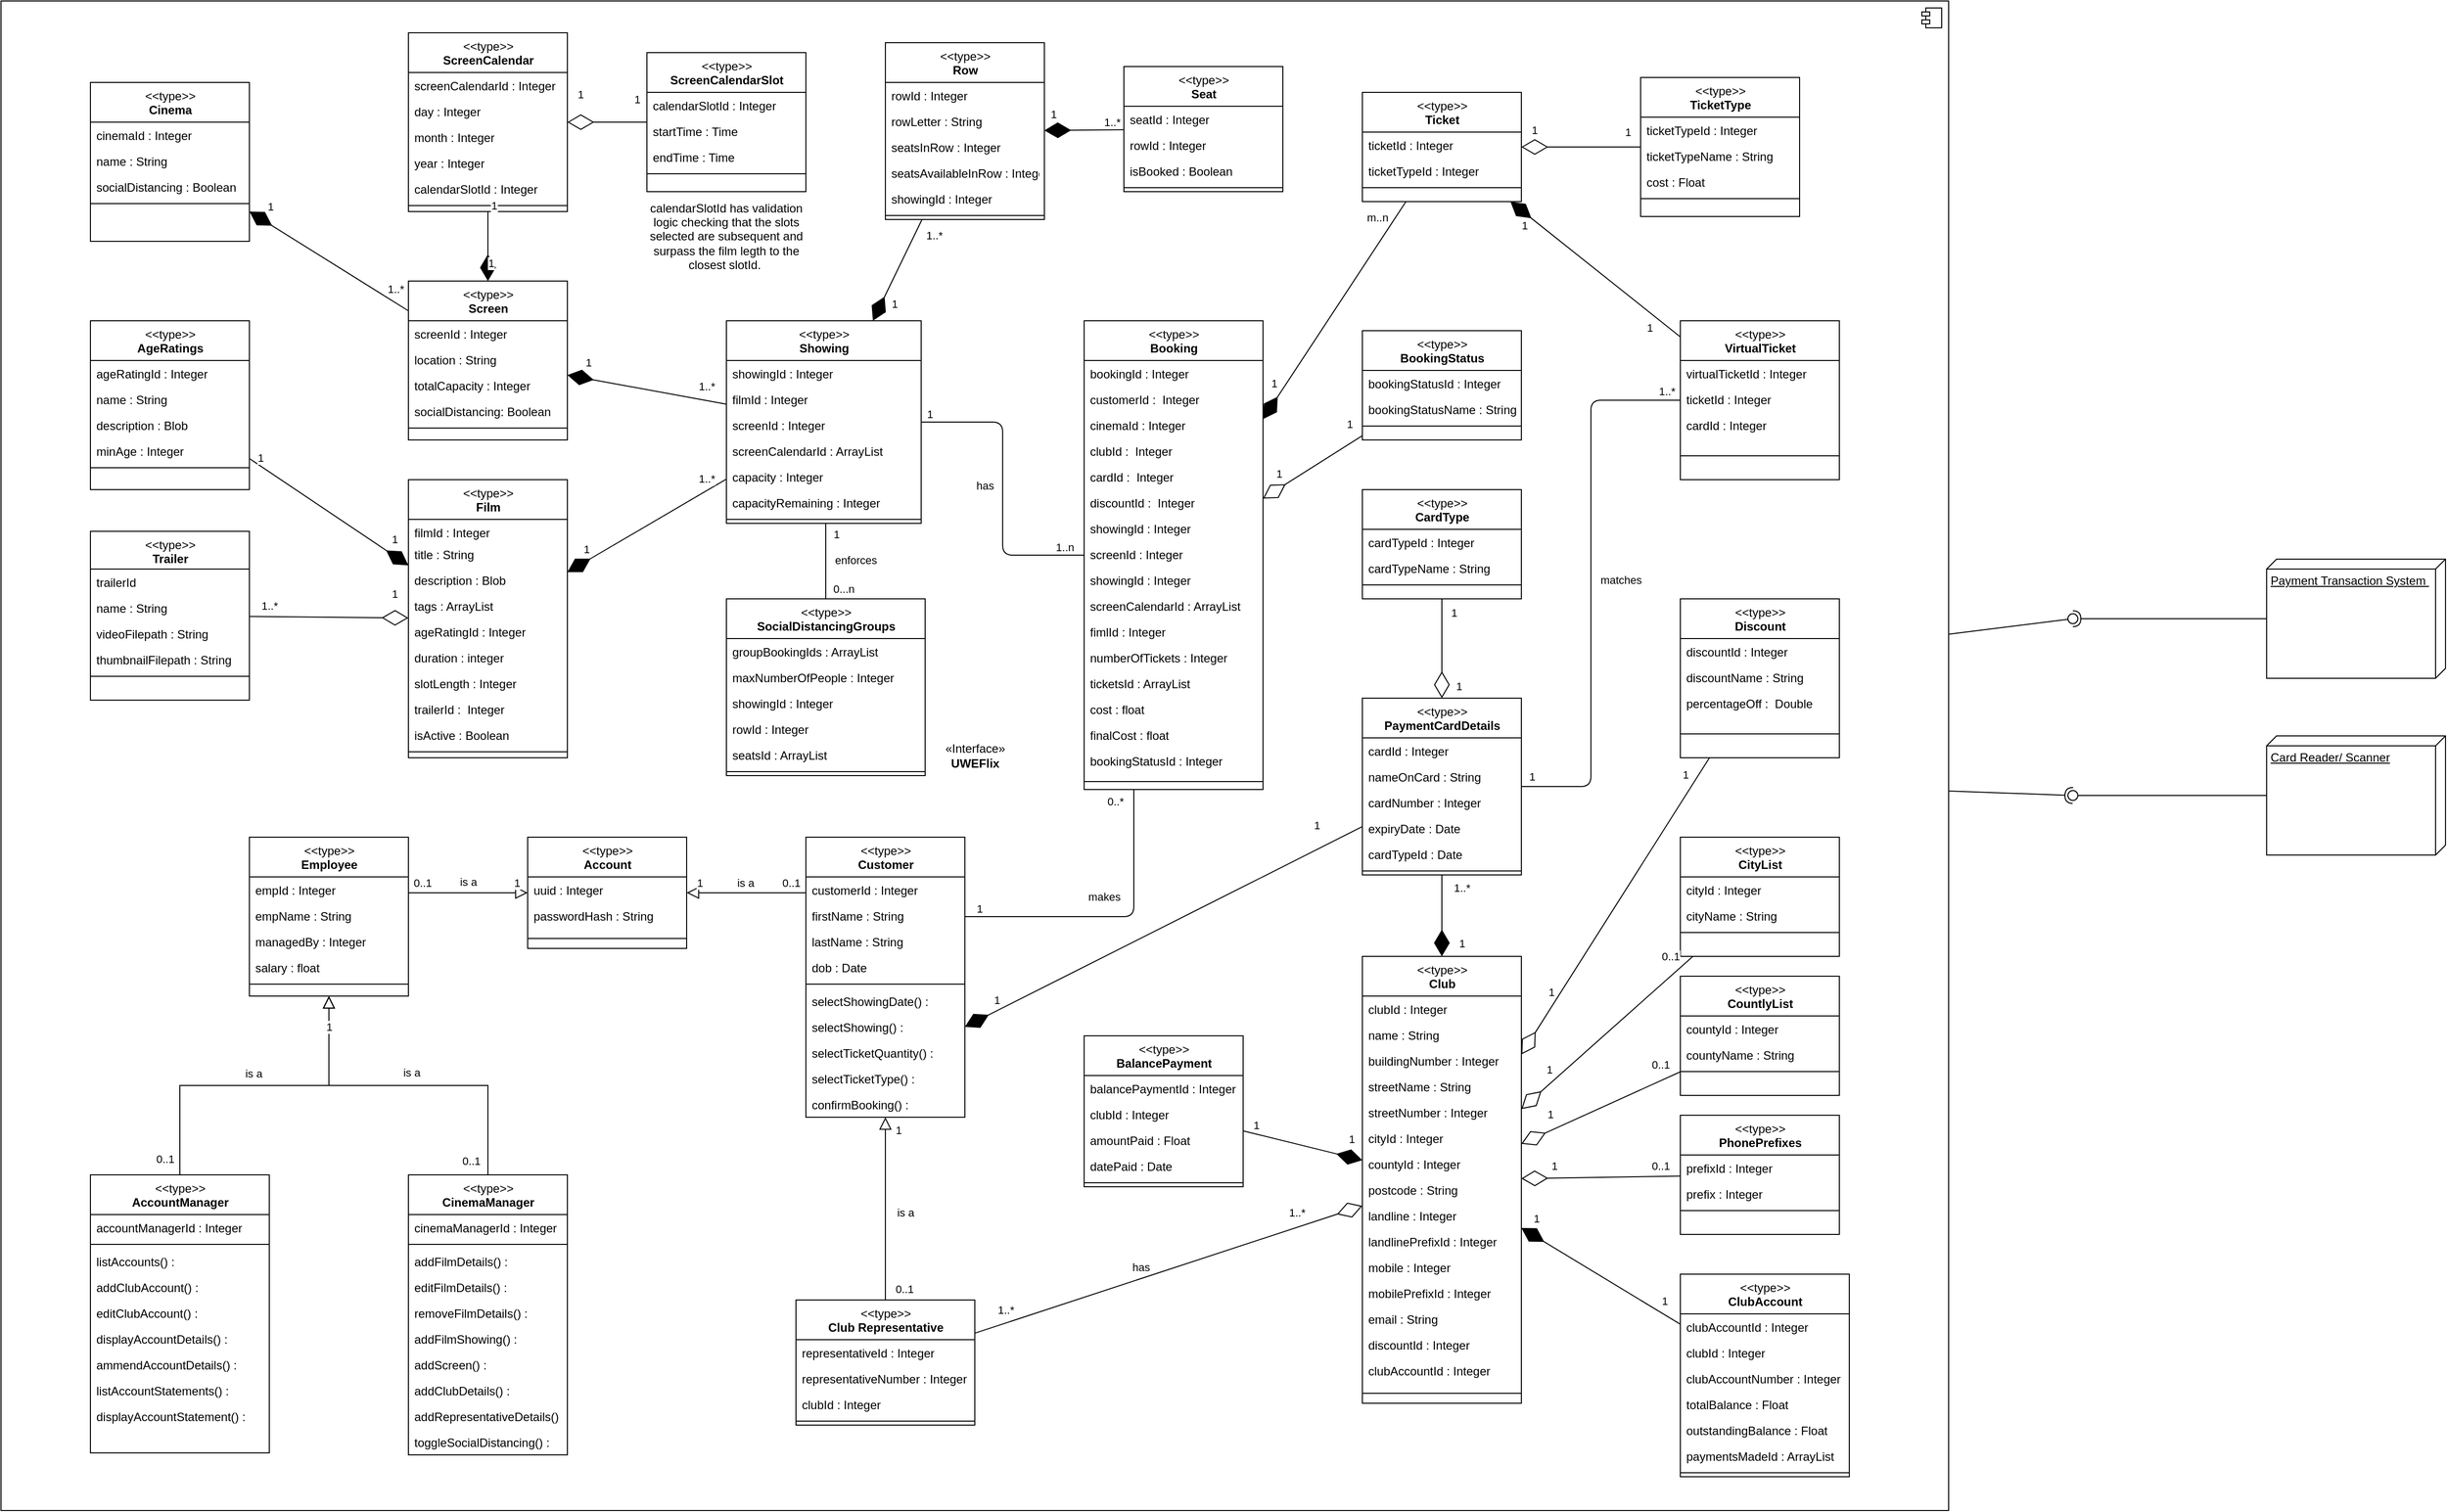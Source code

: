 <mxfile version="14.4.3" type="device"><diagram id="C5RBs43oDa-KdzZeNtuy" name="Page-1"><mxGraphModel dx="7937" dy="4080" grid="1" gridSize="10" guides="1" tooltips="1" connect="1" arrows="1" fold="1" page="1" pageScale="1" pageWidth="827" pageHeight="1169" math="0" shadow="0"><root><mxCell id="WIyWlLk6GJQsqaUBKTNV-0"/><mxCell id="WIyWlLk6GJQsqaUBKTNV-1" parent="WIyWlLk6GJQsqaUBKTNV-0"/><mxCell id="NLzVmaOWsSdFhzNtnAxI-635" value="«Interface»&lt;br&gt;&lt;b&gt;UWEFlix&lt;/b&gt;" style="html=1;dropTarget=0;" parent="WIyWlLk6GJQsqaUBKTNV-1" vertex="1"><mxGeometry x="-800" y="60" width="1960" height="1520" as="geometry"/></mxCell><mxCell id="NLzVmaOWsSdFhzNtnAxI-636" value="" style="shape=module;jettyWidth=8;jettyHeight=4;" parent="NLzVmaOWsSdFhzNtnAxI-635" vertex="1"><mxGeometry x="1" width="20" height="20" relative="1" as="geometry"><mxPoint x="-27" y="7" as="offset"/></mxGeometry></mxCell><mxCell id="ZZtHwNbcTM--039S1Vlr-47" value="Payment Transaction System&amp;nbsp;" style="verticalAlign=top;align=left;spacingTop=8;spacingLeft=2;spacingRight=12;shape=cube;size=10;direction=south;fontStyle=4;html=1;" parent="WIyWlLk6GJQsqaUBKTNV-1" vertex="1"><mxGeometry x="1480" y="622" width="180" height="120" as="geometry"/></mxCell><mxCell id="ZZtHwNbcTM--039S1Vlr-48" value="Card Reader/ Scanner" style="verticalAlign=top;align=left;spacingTop=8;spacingLeft=2;spacingRight=12;shape=cube;size=10;direction=south;fontStyle=4;html=1;" parent="WIyWlLk6GJQsqaUBKTNV-1" vertex="1"><mxGeometry x="1480" y="800" width="180" height="120" as="geometry"/></mxCell><mxCell id="NLzVmaOWsSdFhzNtnAxI-307" value="&amp;lt;&amp;lt;type&amp;gt;&amp;gt;&lt;br&gt;&lt;b&gt;Employee&lt;/b&gt;" style="swimlane;fontStyle=0;align=center;verticalAlign=top;childLayout=stackLayout;horizontal=1;startSize=40;horizontalStack=0;resizeParent=1;resizeLast=0;collapsible=1;marginBottom=0;rounded=0;shadow=0;strokeWidth=1;html=1;" parent="WIyWlLk6GJQsqaUBKTNV-1" vertex="1"><mxGeometry x="-550" y="902" width="160" height="160" as="geometry"><mxRectangle x="230" y="140" width="160" height="26" as="alternateBounds"/></mxGeometry></mxCell><mxCell id="NLzVmaOWsSdFhzNtnAxI-308" value="empId : Integer" style="text;align=left;verticalAlign=top;spacingLeft=4;spacingRight=4;overflow=hidden;rotatable=0;points=[[0,0.5],[1,0.5]];portConstraint=eastwest;" parent="NLzVmaOWsSdFhzNtnAxI-307" vertex="1"><mxGeometry y="40" width="160" height="26" as="geometry"/></mxCell><mxCell id="NLzVmaOWsSdFhzNtnAxI-309" value="empName : String" style="text;align=left;verticalAlign=top;spacingLeft=4;spacingRight=4;overflow=hidden;rotatable=0;points=[[0,0.5],[1,0.5]];portConstraint=eastwest;rounded=0;shadow=0;html=0;" parent="NLzVmaOWsSdFhzNtnAxI-307" vertex="1"><mxGeometry y="66" width="160" height="26" as="geometry"/></mxCell><mxCell id="NLzVmaOWsSdFhzNtnAxI-310" value="managedBy : Integer" style="text;align=left;verticalAlign=top;spacingLeft=4;spacingRight=4;overflow=hidden;rotatable=0;points=[[0,0.5],[1,0.5]];portConstraint=eastwest;rounded=0;shadow=0;html=0;" parent="NLzVmaOWsSdFhzNtnAxI-307" vertex="1"><mxGeometry y="92" width="160" height="26" as="geometry"/></mxCell><mxCell id="NLzVmaOWsSdFhzNtnAxI-311" value="salary : float" style="text;align=left;verticalAlign=top;spacingLeft=4;spacingRight=4;overflow=hidden;rotatable=0;points=[[0,0.5],[1,0.5]];portConstraint=eastwest;rounded=0;shadow=0;html=0;" parent="NLzVmaOWsSdFhzNtnAxI-307" vertex="1"><mxGeometry y="118" width="160" height="26" as="geometry"/></mxCell><mxCell id="NLzVmaOWsSdFhzNtnAxI-312" value="" style="line;html=1;strokeWidth=1;align=left;verticalAlign=middle;spacingTop=-1;spacingLeft=3;spacingRight=3;rotatable=0;labelPosition=right;points=[];portConstraint=eastwest;" parent="NLzVmaOWsSdFhzNtnAxI-307" vertex="1"><mxGeometry y="144" width="160" height="8" as="geometry"/></mxCell><mxCell id="NLzVmaOWsSdFhzNtnAxI-313" value="&amp;lt;&amp;lt;type&amp;gt;&amp;gt;&lt;br&gt;&lt;b&gt;CinemaManager&lt;/b&gt;" style="swimlane;fontStyle=0;align=center;verticalAlign=top;childLayout=stackLayout;horizontal=1;startSize=40;horizontalStack=0;resizeParent=1;resizeLast=0;collapsible=1;marginBottom=0;rounded=0;shadow=0;strokeWidth=1;html=1;" parent="WIyWlLk6GJQsqaUBKTNV-1" vertex="1"><mxGeometry x="-390" y="1242" width="160" height="282" as="geometry"><mxRectangle x="340" y="380" width="170" height="26" as="alternateBounds"/></mxGeometry></mxCell><mxCell id="NLzVmaOWsSdFhzNtnAxI-314" value="cinemaManagerId : Integer" style="text;align=left;verticalAlign=top;spacingLeft=4;spacingRight=4;overflow=hidden;rotatable=0;points=[[0,0.5],[1,0.5]];portConstraint=eastwest;" parent="NLzVmaOWsSdFhzNtnAxI-313" vertex="1"><mxGeometry y="40" width="160" height="26" as="geometry"/></mxCell><mxCell id="NLzVmaOWsSdFhzNtnAxI-315" value="" style="line;html=1;strokeWidth=1;align=left;verticalAlign=middle;spacingTop=-1;spacingLeft=3;spacingRight=3;rotatable=0;labelPosition=right;points=[];portConstraint=eastwest;" parent="NLzVmaOWsSdFhzNtnAxI-313" vertex="1"><mxGeometry y="66" width="160" height="8" as="geometry"/></mxCell><mxCell id="NLzVmaOWsSdFhzNtnAxI-316" value="addFilmDetails() : " style="text;align=left;verticalAlign=top;spacingLeft=4;spacingRight=4;overflow=hidden;rotatable=0;points=[[0,0.5],[1,0.5]];portConstraint=eastwest;" parent="NLzVmaOWsSdFhzNtnAxI-313" vertex="1"><mxGeometry y="74" width="160" height="26" as="geometry"/></mxCell><mxCell id="NLzVmaOWsSdFhzNtnAxI-317" value="editFilmDetails() : " style="text;align=left;verticalAlign=top;spacingLeft=4;spacingRight=4;overflow=hidden;rotatable=0;points=[[0,0.5],[1,0.5]];portConstraint=eastwest;" parent="NLzVmaOWsSdFhzNtnAxI-313" vertex="1"><mxGeometry y="100" width="160" height="26" as="geometry"/></mxCell><mxCell id="NLzVmaOWsSdFhzNtnAxI-318" value="removeFilmDetails() : " style="text;align=left;verticalAlign=top;spacingLeft=4;spacingRight=4;overflow=hidden;rotatable=0;points=[[0,0.5],[1,0.5]];portConstraint=eastwest;" parent="NLzVmaOWsSdFhzNtnAxI-313" vertex="1"><mxGeometry y="126" width="160" height="26" as="geometry"/></mxCell><mxCell id="NLzVmaOWsSdFhzNtnAxI-319" value="addFilmShowing() : " style="text;align=left;verticalAlign=top;spacingLeft=4;spacingRight=4;overflow=hidden;rotatable=0;points=[[0,0.5],[1,0.5]];portConstraint=eastwest;" parent="NLzVmaOWsSdFhzNtnAxI-313" vertex="1"><mxGeometry y="152" width="160" height="26" as="geometry"/></mxCell><mxCell id="NLzVmaOWsSdFhzNtnAxI-320" value="addScreen() : " style="text;align=left;verticalAlign=top;spacingLeft=4;spacingRight=4;overflow=hidden;rotatable=0;points=[[0,0.5],[1,0.5]];portConstraint=eastwest;" parent="NLzVmaOWsSdFhzNtnAxI-313" vertex="1"><mxGeometry y="178" width="160" height="26" as="geometry"/></mxCell><mxCell id="NLzVmaOWsSdFhzNtnAxI-321" value="addClubDetails() : " style="text;align=left;verticalAlign=top;spacingLeft=4;spacingRight=4;overflow=hidden;rotatable=0;points=[[0,0.5],[1,0.5]];portConstraint=eastwest;" parent="NLzVmaOWsSdFhzNtnAxI-313" vertex="1"><mxGeometry y="204" width="160" height="26" as="geometry"/></mxCell><mxCell id="NLzVmaOWsSdFhzNtnAxI-322" value="addRepresentativeDetails() : " style="text;align=left;verticalAlign=top;spacingLeft=4;spacingRight=4;overflow=hidden;rotatable=0;points=[[0,0.5],[1,0.5]];portConstraint=eastwest;" parent="NLzVmaOWsSdFhzNtnAxI-313" vertex="1"><mxGeometry y="230" width="160" height="26" as="geometry"/></mxCell><mxCell id="NLzVmaOWsSdFhzNtnAxI-323" value="toggleSocialDistancing() :" style="text;align=left;verticalAlign=top;spacingLeft=4;spacingRight=4;overflow=hidden;rotatable=0;points=[[0,0.5],[1,0.5]];portConstraint=eastwest;" parent="NLzVmaOWsSdFhzNtnAxI-313" vertex="1"><mxGeometry y="256" width="160" height="26" as="geometry"/></mxCell><mxCell id="NLzVmaOWsSdFhzNtnAxI-324" value="" style="endArrow=block;endSize=10;endFill=0;shadow=0;strokeWidth=1;rounded=0;edgeStyle=elbowEdgeStyle;elbow=vertical;" parent="WIyWlLk6GJQsqaUBKTNV-1" source="NLzVmaOWsSdFhzNtnAxI-313" target="NLzVmaOWsSdFhzNtnAxI-307" edge="1"><mxGeometry width="160" relative="1" as="geometry"><mxPoint x="-530" y="1215" as="sourcePoint"/><mxPoint x="-430" y="1113" as="targetPoint"/></mxGeometry></mxCell><mxCell id="NLzVmaOWsSdFhzNtnAxI-325" value="0..1" style="edgeLabel;html=1;align=center;verticalAlign=middle;resizable=0;points=[];" parent="NLzVmaOWsSdFhzNtnAxI-324" vertex="1" connectable="0"><mxGeometry x="-0.908" y="7" relative="1" as="geometry"><mxPoint x="-10" y="0.94" as="offset"/></mxGeometry></mxCell><mxCell id="NLzVmaOWsSdFhzNtnAxI-326" value="is a" style="edgeLabel;html=1;align=center;verticalAlign=middle;resizable=0;points=[];" parent="NLzVmaOWsSdFhzNtnAxI-324" vertex="1" connectable="0"><mxGeometry x="-0.116" relative="1" as="geometry"><mxPoint x="-17" y="-13" as="offset"/></mxGeometry></mxCell><mxCell id="NLzVmaOWsSdFhzNtnAxI-327" value="&amp;lt;&amp;lt;type&amp;gt;&amp;gt;&lt;br&gt;&lt;b&gt;Customer&lt;/b&gt;" style="swimlane;fontStyle=0;align=center;verticalAlign=top;childLayout=stackLayout;horizontal=1;startSize=40;horizontalStack=0;resizeParent=1;resizeLast=0;collapsible=1;marginBottom=0;rounded=0;shadow=0;strokeWidth=1;html=1;" parent="WIyWlLk6GJQsqaUBKTNV-1" vertex="1"><mxGeometry x="10" y="902" width="160" height="282" as="geometry"><mxRectangle x="550" y="140" width="160" height="26" as="alternateBounds"/></mxGeometry></mxCell><mxCell id="NLzVmaOWsSdFhzNtnAxI-328" value="customerId : Integer" style="text;align=left;verticalAlign=top;spacingLeft=4;spacingRight=4;overflow=hidden;rotatable=0;points=[[0,0.5],[1,0.5]];portConstraint=eastwest;" parent="NLzVmaOWsSdFhzNtnAxI-327" vertex="1"><mxGeometry y="40" width="160" height="26" as="geometry"/></mxCell><mxCell id="NLzVmaOWsSdFhzNtnAxI-329" value="firstName : String" style="text;align=left;verticalAlign=top;spacingLeft=4;spacingRight=4;overflow=hidden;rotatable=0;points=[[0,0.5],[1,0.5]];portConstraint=eastwest;rounded=0;shadow=0;html=0;" parent="NLzVmaOWsSdFhzNtnAxI-327" vertex="1"><mxGeometry y="66" width="160" height="26" as="geometry"/></mxCell><mxCell id="NLzVmaOWsSdFhzNtnAxI-330" value="lastName : String" style="text;align=left;verticalAlign=top;spacingLeft=4;spacingRight=4;overflow=hidden;rotatable=0;points=[[0,0.5],[1,0.5]];portConstraint=eastwest;rounded=0;shadow=0;html=0;" parent="NLzVmaOWsSdFhzNtnAxI-327" vertex="1"><mxGeometry y="92" width="160" height="26" as="geometry"/></mxCell><mxCell id="NLzVmaOWsSdFhzNtnAxI-331" value="dob : Date" style="text;align=left;verticalAlign=top;spacingLeft=4;spacingRight=4;overflow=hidden;rotatable=0;points=[[0,0.5],[1,0.5]];portConstraint=eastwest;rounded=0;shadow=0;html=0;" parent="NLzVmaOWsSdFhzNtnAxI-327" vertex="1"><mxGeometry y="118" width="160" height="26" as="geometry"/></mxCell><mxCell id="NLzVmaOWsSdFhzNtnAxI-332" value="" style="line;html=1;strokeWidth=1;align=left;verticalAlign=middle;spacingTop=-1;spacingLeft=3;spacingRight=3;rotatable=0;labelPosition=right;points=[];portConstraint=eastwest;" parent="NLzVmaOWsSdFhzNtnAxI-327" vertex="1"><mxGeometry y="144" width="160" height="8" as="geometry"/></mxCell><mxCell id="NLzVmaOWsSdFhzNtnAxI-333" value="selectShowingDate() :" style="text;align=left;verticalAlign=top;spacingLeft=4;spacingRight=4;overflow=hidden;rotatable=0;points=[[0,0.5],[1,0.5]];portConstraint=eastwest;rounded=0;shadow=0;html=0;" parent="NLzVmaOWsSdFhzNtnAxI-327" vertex="1"><mxGeometry y="152" width="160" height="26" as="geometry"/></mxCell><mxCell id="NLzVmaOWsSdFhzNtnAxI-334" value="selectShowing() : " style="text;align=left;verticalAlign=top;spacingLeft=4;spacingRight=4;overflow=hidden;rotatable=0;points=[[0,0.5],[1,0.5]];portConstraint=eastwest;rounded=0;shadow=0;html=0;" parent="NLzVmaOWsSdFhzNtnAxI-327" vertex="1"><mxGeometry y="178" width="160" height="26" as="geometry"/></mxCell><mxCell id="NLzVmaOWsSdFhzNtnAxI-335" value="selectTicketQuantity() : " style="text;align=left;verticalAlign=top;spacingLeft=4;spacingRight=4;overflow=hidden;rotatable=0;points=[[0,0.5],[1,0.5]];portConstraint=eastwest;rounded=0;shadow=0;html=0;" parent="NLzVmaOWsSdFhzNtnAxI-327" vertex="1"><mxGeometry y="204" width="160" height="26" as="geometry"/></mxCell><mxCell id="NLzVmaOWsSdFhzNtnAxI-336" value="selectTicketType() : " style="text;align=left;verticalAlign=top;spacingLeft=4;spacingRight=4;overflow=hidden;rotatable=0;points=[[0,0.5],[1,0.5]];portConstraint=eastwest;rounded=0;shadow=0;html=0;" parent="NLzVmaOWsSdFhzNtnAxI-327" vertex="1"><mxGeometry y="230" width="160" height="26" as="geometry"/></mxCell><mxCell id="NLzVmaOWsSdFhzNtnAxI-337" value="confirmBooking() : " style="text;align=left;verticalAlign=top;spacingLeft=4;spacingRight=4;overflow=hidden;rotatable=0;points=[[0,0.5],[1,0.5]];portConstraint=eastwest;rounded=0;shadow=0;html=0;" parent="NLzVmaOWsSdFhzNtnAxI-327" vertex="1"><mxGeometry y="256" width="160" height="26" as="geometry"/></mxCell><mxCell id="NLzVmaOWsSdFhzNtnAxI-338" value="&amp;lt;&amp;lt;type&amp;gt;&amp;gt;&lt;br&gt;&lt;b&gt;CityList&lt;/b&gt;" style="swimlane;fontStyle=0;align=center;verticalAlign=top;childLayout=stackLayout;horizontal=1;startSize=40;horizontalStack=0;resizeParent=1;resizeLast=0;collapsible=1;marginBottom=0;rounded=0;shadow=0;strokeWidth=1;html=1;" parent="WIyWlLk6GJQsqaUBKTNV-1" vertex="1"><mxGeometry x="890" y="902" width="160" height="120" as="geometry"><mxRectangle x="550" y="140" width="160" height="26" as="alternateBounds"/></mxGeometry></mxCell><mxCell id="NLzVmaOWsSdFhzNtnAxI-339" value="cityId : Integer" style="text;align=left;verticalAlign=top;spacingLeft=4;spacingRight=4;overflow=hidden;rotatable=0;points=[[0,0.5],[1,0.5]];portConstraint=eastwest;" parent="NLzVmaOWsSdFhzNtnAxI-338" vertex="1"><mxGeometry y="40" width="160" height="26" as="geometry"/></mxCell><mxCell id="NLzVmaOWsSdFhzNtnAxI-340" value="cityName : String" style="text;align=left;verticalAlign=top;spacingLeft=4;spacingRight=4;overflow=hidden;rotatable=0;points=[[0,0.5],[1,0.5]];portConstraint=eastwest;rounded=0;shadow=0;html=0;" parent="NLzVmaOWsSdFhzNtnAxI-338" vertex="1"><mxGeometry y="66" width="160" height="26" as="geometry"/></mxCell><mxCell id="NLzVmaOWsSdFhzNtnAxI-341" value="" style="line;html=1;strokeWidth=1;align=left;verticalAlign=middle;spacingTop=-1;spacingLeft=3;spacingRight=3;rotatable=0;labelPosition=right;points=[];portConstraint=eastwest;" parent="NLzVmaOWsSdFhzNtnAxI-338" vertex="1"><mxGeometry y="92" width="160" height="8" as="geometry"/></mxCell><mxCell id="NLzVmaOWsSdFhzNtnAxI-342" value="&amp;lt;&amp;lt;type&amp;gt;&amp;gt;&lt;br&gt;&lt;b&gt;Club Representative&lt;/b&gt;" style="swimlane;fontStyle=0;align=center;verticalAlign=top;childLayout=stackLayout;horizontal=1;startSize=40;horizontalStack=0;resizeParent=1;resizeLast=0;collapsible=1;marginBottom=0;rounded=0;shadow=0;strokeWidth=1;html=1;" parent="WIyWlLk6GJQsqaUBKTNV-1" vertex="1"><mxGeometry y="1368" width="180" height="126" as="geometry"><mxRectangle x="550" y="140" width="160" height="26" as="alternateBounds"/></mxGeometry></mxCell><mxCell id="NLzVmaOWsSdFhzNtnAxI-343" value="representativeId : Integer" style="text;align=left;verticalAlign=top;spacingLeft=4;spacingRight=4;overflow=hidden;rotatable=0;points=[[0,0.5],[1,0.5]];portConstraint=eastwest;rounded=0;shadow=0;html=0;" parent="NLzVmaOWsSdFhzNtnAxI-342" vertex="1"><mxGeometry y="40" width="180" height="26" as="geometry"/></mxCell><mxCell id="NLzVmaOWsSdFhzNtnAxI-344" value="representativeNumber : Integer" style="text;align=left;verticalAlign=top;spacingLeft=4;spacingRight=4;overflow=hidden;rotatable=0;points=[[0,0.5],[1,0.5]];portConstraint=eastwest;rounded=0;shadow=0;html=0;" parent="NLzVmaOWsSdFhzNtnAxI-342" vertex="1"><mxGeometry y="66" width="180" height="26" as="geometry"/></mxCell><mxCell id="NLzVmaOWsSdFhzNtnAxI-345" value="clubId : Integer" style="text;align=left;verticalAlign=top;spacingLeft=4;spacingRight=4;overflow=hidden;rotatable=0;points=[[0,0.5],[1,0.5]];portConstraint=eastwest;rounded=0;shadow=0;html=0;" parent="NLzVmaOWsSdFhzNtnAxI-342" vertex="1"><mxGeometry y="92" width="180" height="26" as="geometry"/></mxCell><mxCell id="NLzVmaOWsSdFhzNtnAxI-346" value="" style="line;html=1;strokeWidth=1;align=left;verticalAlign=middle;spacingTop=-1;spacingLeft=3;spacingRight=3;rotatable=0;labelPosition=right;points=[];portConstraint=eastwest;" parent="NLzVmaOWsSdFhzNtnAxI-342" vertex="1"><mxGeometry y="118" width="180" height="8" as="geometry"/></mxCell><mxCell id="NLzVmaOWsSdFhzNtnAxI-347" value="" style="endArrow=block;endSize=10;endFill=0;shadow=0;strokeWidth=1;rounded=0;edgeStyle=elbowEdgeStyle;elbow=vertical;" parent="WIyWlLk6GJQsqaUBKTNV-1" source="NLzVmaOWsSdFhzNtnAxI-342" target="NLzVmaOWsSdFhzNtnAxI-327" edge="1"><mxGeometry width="160" relative="1" as="geometry"><mxPoint x="-90" y="1252" as="sourcePoint"/><mxPoint x="100" y="1138" as="targetPoint"/></mxGeometry></mxCell><mxCell id="NLzVmaOWsSdFhzNtnAxI-348" value="is a" style="edgeLabel;html=1;align=center;verticalAlign=middle;resizable=0;points=[];" parent="NLzVmaOWsSdFhzNtnAxI-347" vertex="1" connectable="0"><mxGeometry x="0.316" y="-3" relative="1" as="geometry"><mxPoint x="17" y="33.18" as="offset"/></mxGeometry></mxCell><mxCell id="NLzVmaOWsSdFhzNtnAxI-349" value="1" style="edgeLabel;html=1;align=center;verticalAlign=middle;resizable=0;points=[];" parent="NLzVmaOWsSdFhzNtnAxI-347" vertex="1" connectable="0"><mxGeometry x="0.791" y="1" relative="1" as="geometry"><mxPoint x="14" y="-6" as="offset"/></mxGeometry></mxCell><mxCell id="NLzVmaOWsSdFhzNtnAxI-350" value="0..1" style="edgeLabel;html=1;align=center;verticalAlign=middle;resizable=0;points=[];" parent="NLzVmaOWsSdFhzNtnAxI-347" vertex="1" connectable="0"><mxGeometry x="-0.844" y="2" relative="1" as="geometry"><mxPoint x="20.5" y="3.62" as="offset"/></mxGeometry></mxCell><mxCell id="NLzVmaOWsSdFhzNtnAxI-351" value="&amp;lt;&amp;lt;type&amp;gt;&amp;gt;&lt;br&gt;&lt;b&gt;Account&lt;/b&gt;" style="swimlane;fontStyle=0;align=center;verticalAlign=top;childLayout=stackLayout;horizontal=1;startSize=40;horizontalStack=0;resizeParent=1;resizeLast=0;collapsible=1;marginBottom=0;rounded=0;shadow=0;strokeWidth=1;html=1;" parent="WIyWlLk6GJQsqaUBKTNV-1" vertex="1"><mxGeometry x="-270" y="902" width="160" height="112" as="geometry"><mxRectangle x="550" y="140" width="160" height="26" as="alternateBounds"/></mxGeometry></mxCell><mxCell id="NLzVmaOWsSdFhzNtnAxI-352" value="uuid : Integer" style="text;align=left;verticalAlign=top;spacingLeft=4;spacingRight=4;overflow=hidden;rotatable=0;points=[[0,0.5],[1,0.5]];portConstraint=eastwest;" parent="NLzVmaOWsSdFhzNtnAxI-351" vertex="1"><mxGeometry y="40" width="160" height="26" as="geometry"/></mxCell><mxCell id="NLzVmaOWsSdFhzNtnAxI-353" value="passwordHash : String" style="text;align=left;verticalAlign=top;spacingLeft=4;spacingRight=4;overflow=hidden;rotatable=0;points=[[0,0.5],[1,0.5]];portConstraint=eastwest;rounded=0;shadow=0;html=1;" parent="NLzVmaOWsSdFhzNtnAxI-351" vertex="1"><mxGeometry y="66" width="160" height="26" as="geometry"/></mxCell><mxCell id="NLzVmaOWsSdFhzNtnAxI-354" value="" style="line;html=1;strokeWidth=1;align=left;verticalAlign=middle;spacingTop=-1;spacingLeft=3;spacingRight=3;rotatable=0;labelPosition=right;points=[];portConstraint=eastwest;" parent="NLzVmaOWsSdFhzNtnAxI-351" vertex="1"><mxGeometry y="92" width="160" height="20" as="geometry"/></mxCell><mxCell id="NLzVmaOWsSdFhzNtnAxI-355" value="&amp;lt;&amp;lt;type&amp;gt;&amp;gt;&lt;br&gt;&lt;b&gt;Showing&lt;/b&gt;" style="swimlane;fontStyle=0;align=center;verticalAlign=top;childLayout=stackLayout;horizontal=1;startSize=40;horizontalStack=0;resizeParent=1;resizeLast=0;collapsible=1;marginBottom=0;rounded=0;shadow=0;strokeWidth=1;html=1;" parent="WIyWlLk6GJQsqaUBKTNV-1" vertex="1"><mxGeometry x="-70" y="382" width="196" height="204" as="geometry"><mxRectangle x="550" y="140" width="160" height="26" as="alternateBounds"/></mxGeometry></mxCell><mxCell id="NLzVmaOWsSdFhzNtnAxI-356" value="showingId : Integer" style="text;align=left;verticalAlign=top;spacingLeft=4;spacingRight=4;overflow=hidden;rotatable=0;points=[[0,0.5],[1,0.5]];portConstraint=eastwest;" parent="NLzVmaOWsSdFhzNtnAxI-355" vertex="1"><mxGeometry y="40" width="196" height="26" as="geometry"/></mxCell><mxCell id="NLzVmaOWsSdFhzNtnAxI-357" value="filmId : Integer" style="text;align=left;verticalAlign=top;spacingLeft=4;spacingRight=4;overflow=hidden;rotatable=0;points=[[0,0.5],[1,0.5]];portConstraint=eastwest;rounded=0;shadow=0;html=0;" parent="NLzVmaOWsSdFhzNtnAxI-355" vertex="1"><mxGeometry y="66" width="196" height="26" as="geometry"/></mxCell><mxCell id="NLzVmaOWsSdFhzNtnAxI-358" value="screenId : Integer" style="text;align=left;verticalAlign=top;spacingLeft=4;spacingRight=4;overflow=hidden;rotatable=0;points=[[0,0.5],[1,0.5]];portConstraint=eastwest;rounded=0;shadow=0;html=0;" parent="NLzVmaOWsSdFhzNtnAxI-355" vertex="1"><mxGeometry y="92" width="196" height="26" as="geometry"/></mxCell><mxCell id="NLzVmaOWsSdFhzNtnAxI-359" value="screenCalendarId : ArrayList" style="text;align=left;verticalAlign=top;spacingLeft=4;spacingRight=4;overflow=hidden;rotatable=0;points=[[0,0.5],[1,0.5]];portConstraint=eastwest;rounded=0;shadow=0;html=0;" parent="NLzVmaOWsSdFhzNtnAxI-355" vertex="1"><mxGeometry y="118" width="196" height="26" as="geometry"/></mxCell><mxCell id="NLzVmaOWsSdFhzNtnAxI-360" value="capacity : Integer" style="text;align=left;verticalAlign=top;spacingLeft=4;spacingRight=4;overflow=hidden;rotatable=0;points=[[0,0.5],[1,0.5]];portConstraint=eastwest;rounded=0;shadow=0;html=0;" parent="NLzVmaOWsSdFhzNtnAxI-355" vertex="1"><mxGeometry y="144" width="196" height="26" as="geometry"/></mxCell><mxCell id="NLzVmaOWsSdFhzNtnAxI-361" value="capacityRemaining : Integer" style="text;align=left;verticalAlign=top;spacingLeft=4;spacingRight=4;overflow=hidden;rotatable=0;points=[[0,0.5],[1,0.5]];portConstraint=eastwest;rounded=0;shadow=0;html=0;" parent="NLzVmaOWsSdFhzNtnAxI-355" vertex="1"><mxGeometry y="170" width="196" height="26" as="geometry"/></mxCell><mxCell id="NLzVmaOWsSdFhzNtnAxI-362" value="" style="line;html=1;strokeWidth=1;align=left;verticalAlign=middle;spacingTop=-1;spacingLeft=3;spacingRight=3;rotatable=0;labelPosition=right;points=[];portConstraint=eastwest;" parent="NLzVmaOWsSdFhzNtnAxI-355" vertex="1"><mxGeometry y="196" width="196" height="8" as="geometry"/></mxCell><mxCell id="NLzVmaOWsSdFhzNtnAxI-363" value="&amp;lt;&amp;lt;type&amp;gt;&amp;gt;&lt;br&gt;&lt;b&gt;Screen&lt;/b&gt;" style="swimlane;fontStyle=0;align=center;verticalAlign=top;childLayout=stackLayout;horizontal=1;startSize=40;horizontalStack=0;resizeParent=1;resizeLast=0;collapsible=1;marginBottom=0;rounded=0;shadow=0;strokeWidth=1;html=1;" parent="WIyWlLk6GJQsqaUBKTNV-1" vertex="1"><mxGeometry x="-390" y="342" width="160" height="160" as="geometry"><mxRectangle x="550" y="140" width="160" height="26" as="alternateBounds"/></mxGeometry></mxCell><mxCell id="NLzVmaOWsSdFhzNtnAxI-364" value="screenId : Integer" style="text;align=left;verticalAlign=top;spacingLeft=4;spacingRight=4;overflow=hidden;rotatable=0;points=[[0,0.5],[1,0.5]];portConstraint=eastwest;" parent="NLzVmaOWsSdFhzNtnAxI-363" vertex="1"><mxGeometry y="40" width="160" height="26" as="geometry"/></mxCell><mxCell id="NLzVmaOWsSdFhzNtnAxI-365" value="location : String" style="text;align=left;verticalAlign=top;spacingLeft=4;spacingRight=4;overflow=hidden;rotatable=0;points=[[0,0.5],[1,0.5]];portConstraint=eastwest;rounded=0;shadow=0;html=0;" parent="NLzVmaOWsSdFhzNtnAxI-363" vertex="1"><mxGeometry y="66" width="160" height="26" as="geometry"/></mxCell><mxCell id="NLzVmaOWsSdFhzNtnAxI-366" value="totalCapacity : Integer" style="text;align=left;verticalAlign=top;spacingLeft=4;spacingRight=4;overflow=hidden;rotatable=0;points=[[0,0.5],[1,0.5]];portConstraint=eastwest;rounded=0;shadow=0;html=0;" parent="NLzVmaOWsSdFhzNtnAxI-363" vertex="1"><mxGeometry y="92" width="160" height="26" as="geometry"/></mxCell><mxCell id="NLzVmaOWsSdFhzNtnAxI-367" value="socialDistancing: Boolean" style="text;align=left;verticalAlign=top;spacingLeft=4;spacingRight=4;overflow=hidden;rotatable=0;points=[[0,0.5],[1,0.5]];portConstraint=eastwest;rounded=0;shadow=0;html=0;" parent="NLzVmaOWsSdFhzNtnAxI-363" vertex="1"><mxGeometry y="118" width="160" height="26" as="geometry"/></mxCell><mxCell id="NLzVmaOWsSdFhzNtnAxI-368" value="" style="line;html=1;strokeWidth=1;align=left;verticalAlign=middle;spacingTop=-1;spacingLeft=3;spacingRight=3;rotatable=0;labelPosition=right;points=[];portConstraint=eastwest;" parent="NLzVmaOWsSdFhzNtnAxI-363" vertex="1"><mxGeometry y="144" width="160" height="8" as="geometry"/></mxCell><mxCell id="NLzVmaOWsSdFhzNtnAxI-369" value="&amp;lt;&amp;lt;type&amp;gt;&amp;gt;&lt;br&gt;&lt;b&gt;Film&lt;/b&gt;" style="swimlane;fontStyle=0;align=center;verticalAlign=top;childLayout=stackLayout;horizontal=1;startSize=40;horizontalStack=0;resizeParent=1;resizeLast=0;collapsible=1;marginBottom=0;rounded=0;shadow=0;strokeWidth=1;html=1;" parent="WIyWlLk6GJQsqaUBKTNV-1" vertex="1"><mxGeometry x="-390" y="542" width="160" height="280" as="geometry"><mxRectangle x="550" y="140" width="160" height="26" as="alternateBounds"/></mxGeometry></mxCell><mxCell id="NLzVmaOWsSdFhzNtnAxI-370" value="filmId : Integer" style="text;align=left;verticalAlign=top;spacingLeft=4;spacingRight=4;overflow=hidden;rotatable=0;points=[[0,0.5],[1,0.5]];portConstraint=eastwest;" parent="NLzVmaOWsSdFhzNtnAxI-369" vertex="1"><mxGeometry y="40" width="160" height="22" as="geometry"/></mxCell><mxCell id="NLzVmaOWsSdFhzNtnAxI-371" value="title : String" style="text;align=left;verticalAlign=top;spacingLeft=4;spacingRight=4;overflow=hidden;rotatable=0;points=[[0,0.5],[1,0.5]];portConstraint=eastwest;" parent="NLzVmaOWsSdFhzNtnAxI-369" vertex="1"><mxGeometry y="62" width="160" height="26" as="geometry"/></mxCell><mxCell id="NLzVmaOWsSdFhzNtnAxI-372" value="description : Blob" style="text;align=left;verticalAlign=top;spacingLeft=4;spacingRight=4;overflow=hidden;rotatable=0;points=[[0,0.5],[1,0.5]];portConstraint=eastwest;" parent="NLzVmaOWsSdFhzNtnAxI-369" vertex="1"><mxGeometry y="88" width="160" height="26" as="geometry"/></mxCell><mxCell id="NLzVmaOWsSdFhzNtnAxI-373" value="tags : ArrayList" style="text;align=left;verticalAlign=top;spacingLeft=4;spacingRight=4;overflow=hidden;rotatable=0;points=[[0,0.5],[1,0.5]];portConstraint=eastwest;" parent="NLzVmaOWsSdFhzNtnAxI-369" vertex="1"><mxGeometry y="114" width="160" height="26" as="geometry"/></mxCell><mxCell id="NLzVmaOWsSdFhzNtnAxI-374" value="ageRatingId : Integer" style="text;align=left;verticalAlign=top;spacingLeft=4;spacingRight=4;overflow=hidden;rotatable=0;points=[[0,0.5],[1,0.5]];portConstraint=eastwest;rounded=0;shadow=0;html=0;" parent="NLzVmaOWsSdFhzNtnAxI-369" vertex="1"><mxGeometry y="140" width="160" height="26" as="geometry"/></mxCell><mxCell id="NLzVmaOWsSdFhzNtnAxI-375" value="duration : integer" style="text;align=left;verticalAlign=top;spacingLeft=4;spacingRight=4;overflow=hidden;rotatable=0;points=[[0,0.5],[1,0.5]];portConstraint=eastwest;rounded=0;shadow=0;html=0;" parent="NLzVmaOWsSdFhzNtnAxI-369" vertex="1"><mxGeometry y="166" width="160" height="26" as="geometry"/></mxCell><mxCell id="NLzVmaOWsSdFhzNtnAxI-376" value="slotLength : Integer" style="text;align=left;verticalAlign=top;spacingLeft=4;spacingRight=4;overflow=hidden;rotatable=0;points=[[0,0.5],[1,0.5]];portConstraint=eastwest;rounded=0;shadow=0;html=0;" parent="NLzVmaOWsSdFhzNtnAxI-369" vertex="1"><mxGeometry y="192" width="160" height="26" as="geometry"/></mxCell><mxCell id="NLzVmaOWsSdFhzNtnAxI-377" value="trailerId :  Integer" style="text;align=left;verticalAlign=top;spacingLeft=4;spacingRight=4;overflow=hidden;rotatable=0;points=[[0,0.5],[1,0.5]];portConstraint=eastwest;rounded=0;shadow=0;html=0;" parent="NLzVmaOWsSdFhzNtnAxI-369" vertex="1"><mxGeometry y="218" width="160" height="26" as="geometry"/></mxCell><mxCell id="NLzVmaOWsSdFhzNtnAxI-378" value="isActive : Boolean" style="text;align=left;verticalAlign=top;spacingLeft=4;spacingRight=4;overflow=hidden;rotatable=0;points=[[0,0.5],[1,0.5]];portConstraint=eastwest;rounded=0;shadow=0;html=0;" parent="NLzVmaOWsSdFhzNtnAxI-369" vertex="1"><mxGeometry y="244" width="160" height="26" as="geometry"/></mxCell><mxCell id="NLzVmaOWsSdFhzNtnAxI-379" value="" style="line;html=1;strokeWidth=1;align=left;verticalAlign=middle;spacingTop=-1;spacingLeft=3;spacingRight=3;rotatable=0;labelPosition=right;points=[];portConstraint=eastwest;" parent="NLzVmaOWsSdFhzNtnAxI-369" vertex="1"><mxGeometry y="270" width="160" height="8" as="geometry"/></mxCell><mxCell id="NLzVmaOWsSdFhzNtnAxI-380" value="&amp;lt;&amp;lt;type&amp;gt;&amp;gt;&lt;br&gt;&lt;b&gt;Booking&lt;/b&gt;" style="swimlane;fontStyle=0;align=center;verticalAlign=top;childLayout=stackLayout;horizontal=1;startSize=40;horizontalStack=0;resizeParent=1;resizeLast=0;collapsible=1;marginBottom=0;rounded=0;shadow=0;strokeWidth=1;html=1;" parent="WIyWlLk6GJQsqaUBKTNV-1" vertex="1"><mxGeometry x="290" y="382" width="180" height="472" as="geometry"><mxRectangle x="550" y="140" width="160" height="26" as="alternateBounds"/></mxGeometry></mxCell><mxCell id="NLzVmaOWsSdFhzNtnAxI-381" value="bookingId : Integer" style="text;align=left;verticalAlign=top;spacingLeft=4;spacingRight=4;overflow=hidden;rotatable=0;points=[[0,0.5],[1,0.5]];portConstraint=eastwest;" parent="NLzVmaOWsSdFhzNtnAxI-380" vertex="1"><mxGeometry y="40" width="180" height="26" as="geometry"/></mxCell><mxCell id="NLzVmaOWsSdFhzNtnAxI-382" value="customerId :  Integer" style="text;align=left;verticalAlign=top;spacingLeft=4;spacingRight=4;overflow=hidden;rotatable=0;points=[[0,0.5],[1,0.5]];portConstraint=eastwest;rounded=0;shadow=0;html=0;" parent="NLzVmaOWsSdFhzNtnAxI-380" vertex="1"><mxGeometry y="66" width="180" height="26" as="geometry"/></mxCell><mxCell id="NLzVmaOWsSdFhzNtnAxI-383" value="cinemaId : Integer" style="text;align=left;verticalAlign=top;spacingLeft=4;spacingRight=4;overflow=hidden;rotatable=0;points=[[0,0.5],[1,0.5]];portConstraint=eastwest;rounded=0;shadow=0;html=0;" parent="NLzVmaOWsSdFhzNtnAxI-380" vertex="1"><mxGeometry y="92" width="180" height="26" as="geometry"/></mxCell><mxCell id="NLzVmaOWsSdFhzNtnAxI-384" value="clubId :  Integer" style="text;align=left;verticalAlign=top;spacingLeft=4;spacingRight=4;overflow=hidden;rotatable=0;points=[[0,0.5],[1,0.5]];portConstraint=eastwest;rounded=0;shadow=0;html=0;" parent="NLzVmaOWsSdFhzNtnAxI-380" vertex="1"><mxGeometry y="118" width="180" height="26" as="geometry"/></mxCell><mxCell id="NLzVmaOWsSdFhzNtnAxI-385" value="cardId :  Integer" style="text;align=left;verticalAlign=top;spacingLeft=4;spacingRight=4;overflow=hidden;rotatable=0;points=[[0,0.5],[1,0.5]];portConstraint=eastwest;rounded=0;shadow=0;html=0;" parent="NLzVmaOWsSdFhzNtnAxI-380" vertex="1"><mxGeometry y="144" width="180" height="26" as="geometry"/></mxCell><mxCell id="NLzVmaOWsSdFhzNtnAxI-386" value="discountId :  Integer" style="text;align=left;verticalAlign=top;spacingLeft=4;spacingRight=4;overflow=hidden;rotatable=0;points=[[0,0.5],[1,0.5]];portConstraint=eastwest;rounded=0;shadow=0;html=0;" parent="NLzVmaOWsSdFhzNtnAxI-380" vertex="1"><mxGeometry y="170" width="180" height="26" as="geometry"/></mxCell><mxCell id="NLzVmaOWsSdFhzNtnAxI-387" value="showingId : Integer" style="text;align=left;verticalAlign=top;spacingLeft=4;spacingRight=4;overflow=hidden;rotatable=0;points=[[0,0.5],[1,0.5]];portConstraint=eastwest;rounded=0;shadow=0;html=0;" parent="NLzVmaOWsSdFhzNtnAxI-380" vertex="1"><mxGeometry y="196" width="180" height="26" as="geometry"/></mxCell><mxCell id="NLzVmaOWsSdFhzNtnAxI-388" value="screenId : Integer" style="text;align=left;verticalAlign=top;spacingLeft=4;spacingRight=4;overflow=hidden;rotatable=0;points=[[0,0.5],[1,0.5]];portConstraint=eastwest;rounded=0;shadow=0;html=0;" parent="NLzVmaOWsSdFhzNtnAxI-380" vertex="1"><mxGeometry y="222" width="180" height="26" as="geometry"/></mxCell><mxCell id="NLzVmaOWsSdFhzNtnAxI-389" value="showingId : Integer" style="text;align=left;verticalAlign=top;spacingLeft=4;spacingRight=4;overflow=hidden;rotatable=0;points=[[0,0.5],[1,0.5]];portConstraint=eastwest;rounded=0;shadow=0;html=0;" parent="NLzVmaOWsSdFhzNtnAxI-380" vertex="1"><mxGeometry y="248" width="180" height="26" as="geometry"/></mxCell><mxCell id="NLzVmaOWsSdFhzNtnAxI-390" value="screenCalendarId : ArrayList" style="text;align=left;verticalAlign=top;spacingLeft=4;spacingRight=4;overflow=hidden;rotatable=0;points=[[0,0.5],[1,0.5]];portConstraint=eastwest;rounded=0;shadow=0;html=0;" parent="NLzVmaOWsSdFhzNtnAxI-380" vertex="1"><mxGeometry y="274" width="180" height="26" as="geometry"/></mxCell><mxCell id="NLzVmaOWsSdFhzNtnAxI-391" value="fimlId : Integer" style="text;align=left;verticalAlign=top;spacingLeft=4;spacingRight=4;overflow=hidden;rotatable=0;points=[[0,0.5],[1,0.5]];portConstraint=eastwest;rounded=0;shadow=0;html=0;" parent="NLzVmaOWsSdFhzNtnAxI-380" vertex="1"><mxGeometry y="300" width="180" height="26" as="geometry"/></mxCell><mxCell id="NLzVmaOWsSdFhzNtnAxI-392" value="numberOfTickets : Integer" style="text;align=left;verticalAlign=top;spacingLeft=4;spacingRight=4;overflow=hidden;rotatable=0;points=[[0,0.5],[1,0.5]];portConstraint=eastwest;rounded=0;shadow=0;html=0;" parent="NLzVmaOWsSdFhzNtnAxI-380" vertex="1"><mxGeometry y="326" width="180" height="26" as="geometry"/></mxCell><mxCell id="NLzVmaOWsSdFhzNtnAxI-393" value="ticketsId : ArrayList" style="text;align=left;verticalAlign=top;spacingLeft=4;spacingRight=4;overflow=hidden;rotatable=0;points=[[0,0.5],[1,0.5]];portConstraint=eastwest;rounded=0;shadow=0;html=0;" parent="NLzVmaOWsSdFhzNtnAxI-380" vertex="1"><mxGeometry y="352" width="180" height="26" as="geometry"/></mxCell><mxCell id="NLzVmaOWsSdFhzNtnAxI-394" value="cost : float" style="text;align=left;verticalAlign=top;spacingLeft=4;spacingRight=4;overflow=hidden;rotatable=0;points=[[0,0.5],[1,0.5]];portConstraint=eastwest;rounded=0;shadow=0;html=0;" parent="NLzVmaOWsSdFhzNtnAxI-380" vertex="1"><mxGeometry y="378" width="180" height="26" as="geometry"/></mxCell><mxCell id="NLzVmaOWsSdFhzNtnAxI-395" value="finalCost : float" style="text;align=left;verticalAlign=top;spacingLeft=4;spacingRight=4;overflow=hidden;rotatable=0;points=[[0,0.5],[1,0.5]];portConstraint=eastwest;rounded=0;shadow=0;html=0;" parent="NLzVmaOWsSdFhzNtnAxI-380" vertex="1"><mxGeometry y="404" width="180" height="26" as="geometry"/></mxCell><mxCell id="NLzVmaOWsSdFhzNtnAxI-396" value="bookingStatusId : Integer" style="text;align=left;verticalAlign=top;spacingLeft=4;spacingRight=4;overflow=hidden;rotatable=0;points=[[0,0.5],[1,0.5]];portConstraint=eastwest;rounded=0;shadow=0;html=0;" parent="NLzVmaOWsSdFhzNtnAxI-380" vertex="1"><mxGeometry y="430" width="180" height="26" as="geometry"/></mxCell><mxCell id="NLzVmaOWsSdFhzNtnAxI-397" value="" style="line;html=1;strokeWidth=1;align=left;verticalAlign=middle;spacingTop=-1;spacingLeft=3;spacingRight=3;rotatable=0;labelPosition=right;points=[];portConstraint=eastwest;" parent="NLzVmaOWsSdFhzNtnAxI-380" vertex="1"><mxGeometry y="456" width="180" height="16" as="geometry"/></mxCell><mxCell id="NLzVmaOWsSdFhzNtnAxI-398" value="&amp;lt;&amp;lt;type&amp;gt;&amp;gt;&lt;br&gt;&lt;b&gt;SocialDistancingGroups&lt;/b&gt;" style="swimlane;fontStyle=0;align=center;verticalAlign=top;childLayout=stackLayout;horizontal=1;startSize=40;horizontalStack=0;resizeParent=1;resizeLast=0;collapsible=1;marginBottom=0;rounded=0;shadow=0;strokeWidth=1;html=1;" parent="WIyWlLk6GJQsqaUBKTNV-1" vertex="1"><mxGeometry x="-70" y="662" width="200" height="178" as="geometry"><mxRectangle x="550" y="140" width="160" height="26" as="alternateBounds"/></mxGeometry></mxCell><mxCell id="NLzVmaOWsSdFhzNtnAxI-399" value="groupBookingIds : ArrayList" style="text;align=left;verticalAlign=top;spacingLeft=4;spacingRight=4;overflow=hidden;rotatable=0;points=[[0,0.5],[1,0.5]];portConstraint=eastwest;" parent="NLzVmaOWsSdFhzNtnAxI-398" vertex="1"><mxGeometry y="40" width="200" height="26" as="geometry"/></mxCell><mxCell id="NLzVmaOWsSdFhzNtnAxI-400" value="maxNumberOfPeople : Integer" style="text;align=left;verticalAlign=top;spacingLeft=4;spacingRight=4;overflow=hidden;rotatable=0;points=[[0,0.5],[1,0.5]];portConstraint=eastwest;" parent="NLzVmaOWsSdFhzNtnAxI-398" vertex="1"><mxGeometry y="66" width="200" height="26" as="geometry"/></mxCell><mxCell id="NLzVmaOWsSdFhzNtnAxI-401" value="showingId : Integer" style="text;align=left;verticalAlign=top;spacingLeft=4;spacingRight=4;overflow=hidden;rotatable=0;points=[[0,0.5],[1,0.5]];portConstraint=eastwest;" parent="NLzVmaOWsSdFhzNtnAxI-398" vertex="1"><mxGeometry y="92" width="200" height="26" as="geometry"/></mxCell><mxCell id="NLzVmaOWsSdFhzNtnAxI-402" value="rowId : Integer" style="text;align=left;verticalAlign=top;spacingLeft=4;spacingRight=4;overflow=hidden;rotatable=0;points=[[0,0.5],[1,0.5]];portConstraint=eastwest;" parent="NLzVmaOWsSdFhzNtnAxI-398" vertex="1"><mxGeometry y="118" width="200" height="26" as="geometry"/></mxCell><mxCell id="NLzVmaOWsSdFhzNtnAxI-403" value="seatsId : ArrayList" style="text;align=left;verticalAlign=top;spacingLeft=4;spacingRight=4;overflow=hidden;rotatable=0;points=[[0,0.5],[1,0.5]];portConstraint=eastwest;" parent="NLzVmaOWsSdFhzNtnAxI-398" vertex="1"><mxGeometry y="144" width="200" height="26" as="geometry"/></mxCell><mxCell id="NLzVmaOWsSdFhzNtnAxI-404" value="" style="line;html=1;strokeWidth=1;align=left;verticalAlign=middle;spacingTop=-1;spacingLeft=3;spacingRight=3;rotatable=0;labelPosition=right;points=[];portConstraint=eastwest;" parent="NLzVmaOWsSdFhzNtnAxI-398" vertex="1"><mxGeometry y="170" width="200" height="8" as="geometry"/></mxCell><mxCell id="NLzVmaOWsSdFhzNtnAxI-405" value="&amp;lt;&amp;lt;type&amp;gt;&amp;gt;&lt;br&gt;&lt;b&gt;Discount&lt;/b&gt;" style="swimlane;fontStyle=0;align=center;verticalAlign=top;childLayout=stackLayout;horizontal=1;startSize=40;horizontalStack=0;resizeParent=1;resizeLast=0;collapsible=1;marginBottom=0;rounded=0;shadow=0;strokeWidth=1;html=1;" parent="WIyWlLk6GJQsqaUBKTNV-1" vertex="1"><mxGeometry x="890" y="662" width="160" height="160" as="geometry"><mxRectangle x="550" y="140" width="160" height="26" as="alternateBounds"/></mxGeometry></mxCell><mxCell id="NLzVmaOWsSdFhzNtnAxI-406" value="discountId : Integer" style="text;align=left;verticalAlign=top;spacingLeft=4;spacingRight=4;overflow=hidden;rotatable=0;points=[[0,0.5],[1,0.5]];portConstraint=eastwest;" parent="NLzVmaOWsSdFhzNtnAxI-405" vertex="1"><mxGeometry y="40" width="160" height="26" as="geometry"/></mxCell><mxCell id="NLzVmaOWsSdFhzNtnAxI-407" value="discountName : String" style="text;align=left;verticalAlign=top;spacingLeft=4;spacingRight=4;overflow=hidden;rotatable=0;points=[[0,0.5],[1,0.5]];portConstraint=eastwest;rounded=0;shadow=0;html=0;" parent="NLzVmaOWsSdFhzNtnAxI-405" vertex="1"><mxGeometry y="66" width="160" height="26" as="geometry"/></mxCell><mxCell id="NLzVmaOWsSdFhzNtnAxI-408" value="percentageOff :  Double" style="text;align=left;verticalAlign=top;spacingLeft=4;spacingRight=4;overflow=hidden;rotatable=0;points=[[0,0.5],[1,0.5]];portConstraint=eastwest;rounded=0;shadow=0;html=0;" parent="NLzVmaOWsSdFhzNtnAxI-405" vertex="1"><mxGeometry y="92" width="160" height="26" as="geometry"/></mxCell><mxCell id="NLzVmaOWsSdFhzNtnAxI-409" value="" style="line;html=1;strokeWidth=1;align=left;verticalAlign=middle;spacingTop=-1;spacingLeft=3;spacingRight=3;rotatable=0;labelPosition=right;points=[];portConstraint=eastwest;" parent="NLzVmaOWsSdFhzNtnAxI-405" vertex="1"><mxGeometry y="118" width="160" height="36" as="geometry"/></mxCell><mxCell id="NLzVmaOWsSdFhzNtnAxI-410" value="&amp;lt;&amp;lt;type&amp;gt;&amp;gt;&lt;br&gt;&lt;b&gt;Club&lt;/b&gt;" style="swimlane;fontStyle=0;align=center;verticalAlign=top;childLayout=stackLayout;horizontal=1;startSize=40;horizontalStack=0;resizeParent=1;resizeLast=0;collapsible=1;marginBottom=0;rounded=0;shadow=0;strokeWidth=1;html=1;" parent="WIyWlLk6GJQsqaUBKTNV-1" vertex="1"><mxGeometry x="570" y="1022" width="160" height="450" as="geometry"><mxRectangle x="550" y="140" width="160" height="26" as="alternateBounds"/></mxGeometry></mxCell><mxCell id="NLzVmaOWsSdFhzNtnAxI-411" value="clubId : Integer" style="text;align=left;verticalAlign=top;spacingLeft=4;spacingRight=4;overflow=hidden;rotatable=0;points=[[0,0.5],[1,0.5]];portConstraint=eastwest;" parent="NLzVmaOWsSdFhzNtnAxI-410" vertex="1"><mxGeometry y="40" width="160" height="26" as="geometry"/></mxCell><mxCell id="NLzVmaOWsSdFhzNtnAxI-412" value="name : String" style="text;align=left;verticalAlign=top;spacingLeft=4;spacingRight=4;overflow=hidden;rotatable=0;points=[[0,0.5],[1,0.5]];portConstraint=eastwest;" parent="NLzVmaOWsSdFhzNtnAxI-410" vertex="1"><mxGeometry y="66" width="160" height="26" as="geometry"/></mxCell><mxCell id="NLzVmaOWsSdFhzNtnAxI-413" value="buildingNumber : Integer" style="text;align=left;verticalAlign=top;spacingLeft=4;spacingRight=4;overflow=hidden;rotatable=0;points=[[0,0.5],[1,0.5]];portConstraint=eastwest;rounded=0;shadow=0;html=0;" parent="NLzVmaOWsSdFhzNtnAxI-410" vertex="1"><mxGeometry y="92" width="160" height="26" as="geometry"/></mxCell><mxCell id="NLzVmaOWsSdFhzNtnAxI-414" value="streetName : String" style="text;align=left;verticalAlign=top;spacingLeft=4;spacingRight=4;overflow=hidden;rotatable=0;points=[[0,0.5],[1,0.5]];portConstraint=eastwest;rounded=0;shadow=0;html=0;" parent="NLzVmaOWsSdFhzNtnAxI-410" vertex="1"><mxGeometry y="118" width="160" height="26" as="geometry"/></mxCell><mxCell id="NLzVmaOWsSdFhzNtnAxI-415" value="streetNumber : Integer" style="text;align=left;verticalAlign=top;spacingLeft=4;spacingRight=4;overflow=hidden;rotatable=0;points=[[0,0.5],[1,0.5]];portConstraint=eastwest;rounded=0;shadow=0;html=0;" parent="NLzVmaOWsSdFhzNtnAxI-410" vertex="1"><mxGeometry y="144" width="160" height="26" as="geometry"/></mxCell><mxCell id="NLzVmaOWsSdFhzNtnAxI-416" value="cityId : Integer" style="text;align=left;verticalAlign=top;spacingLeft=4;spacingRight=4;overflow=hidden;rotatable=0;points=[[0,0.5],[1,0.5]];portConstraint=eastwest;rounded=0;shadow=0;html=0;" parent="NLzVmaOWsSdFhzNtnAxI-410" vertex="1"><mxGeometry y="170" width="160" height="26" as="geometry"/></mxCell><mxCell id="NLzVmaOWsSdFhzNtnAxI-417" value="countyId : Integer" style="text;align=left;verticalAlign=top;spacingLeft=4;spacingRight=4;overflow=hidden;rotatable=0;points=[[0,0.5],[1,0.5]];portConstraint=eastwest;rounded=0;shadow=0;html=0;" parent="NLzVmaOWsSdFhzNtnAxI-410" vertex="1"><mxGeometry y="196" width="160" height="26" as="geometry"/></mxCell><mxCell id="NLzVmaOWsSdFhzNtnAxI-418" value="postcode : String" style="text;align=left;verticalAlign=top;spacingLeft=4;spacingRight=4;overflow=hidden;rotatable=0;points=[[0,0.5],[1,0.5]];portConstraint=eastwest;rounded=0;shadow=0;html=0;" parent="NLzVmaOWsSdFhzNtnAxI-410" vertex="1"><mxGeometry y="222" width="160" height="26" as="geometry"/></mxCell><mxCell id="NLzVmaOWsSdFhzNtnAxI-419" value="landline : Integer" style="text;align=left;verticalAlign=top;spacingLeft=4;spacingRight=4;overflow=hidden;rotatable=0;points=[[0,0.5],[1,0.5]];portConstraint=eastwest;rounded=0;shadow=0;html=0;" parent="NLzVmaOWsSdFhzNtnAxI-410" vertex="1"><mxGeometry y="248" width="160" height="26" as="geometry"/></mxCell><mxCell id="NLzVmaOWsSdFhzNtnAxI-420" value="landlinePrefixId : Integer" style="text;align=left;verticalAlign=top;spacingLeft=4;spacingRight=4;overflow=hidden;rotatable=0;points=[[0,0.5],[1,0.5]];portConstraint=eastwest;rounded=0;shadow=0;html=0;" parent="NLzVmaOWsSdFhzNtnAxI-410" vertex="1"><mxGeometry y="274" width="160" height="26" as="geometry"/></mxCell><mxCell id="NLzVmaOWsSdFhzNtnAxI-421" value="mobile : Integer" style="text;align=left;verticalAlign=top;spacingLeft=4;spacingRight=4;overflow=hidden;rotatable=0;points=[[0,0.5],[1,0.5]];portConstraint=eastwest;rounded=0;shadow=0;html=0;" parent="NLzVmaOWsSdFhzNtnAxI-410" vertex="1"><mxGeometry y="300" width="160" height="26" as="geometry"/></mxCell><mxCell id="NLzVmaOWsSdFhzNtnAxI-422" value="mobilePrefixId : Integer" style="text;align=left;verticalAlign=top;spacingLeft=4;spacingRight=4;overflow=hidden;rotatable=0;points=[[0,0.5],[1,0.5]];portConstraint=eastwest;rounded=0;shadow=0;html=0;" parent="NLzVmaOWsSdFhzNtnAxI-410" vertex="1"><mxGeometry y="326" width="160" height="26" as="geometry"/></mxCell><mxCell id="NLzVmaOWsSdFhzNtnAxI-423" value="email : String" style="text;align=left;verticalAlign=top;spacingLeft=4;spacingRight=4;overflow=hidden;rotatable=0;points=[[0,0.5],[1,0.5]];portConstraint=eastwest;rounded=0;shadow=0;html=0;" parent="NLzVmaOWsSdFhzNtnAxI-410" vertex="1"><mxGeometry y="352" width="160" height="26" as="geometry"/></mxCell><mxCell id="NLzVmaOWsSdFhzNtnAxI-424" value="discountId : Integer" style="text;align=left;verticalAlign=top;spacingLeft=4;spacingRight=4;overflow=hidden;rotatable=0;points=[[0,0.5],[1,0.5]];portConstraint=eastwest;rounded=0;shadow=0;html=0;" parent="NLzVmaOWsSdFhzNtnAxI-410" vertex="1"><mxGeometry y="378" width="160" height="26" as="geometry"/></mxCell><mxCell id="NLzVmaOWsSdFhzNtnAxI-425" value="clubAccountId : Integer" style="text;align=left;verticalAlign=top;spacingLeft=4;spacingRight=4;overflow=hidden;rotatable=0;points=[[0,0.5],[1,0.5]];portConstraint=eastwest;rounded=0;shadow=0;html=0;" parent="NLzVmaOWsSdFhzNtnAxI-410" vertex="1"><mxGeometry y="404" width="160" height="26" as="geometry"/></mxCell><mxCell id="NLzVmaOWsSdFhzNtnAxI-426" value="" style="line;html=1;strokeWidth=1;align=left;verticalAlign=middle;spacingTop=-1;spacingLeft=3;spacingRight=3;rotatable=0;labelPosition=right;points=[];portConstraint=eastwest;" parent="NLzVmaOWsSdFhzNtnAxI-410" vertex="1"><mxGeometry y="430" width="160" height="20" as="geometry"/></mxCell><mxCell id="NLzVmaOWsSdFhzNtnAxI-427" value="&amp;lt;&amp;lt;type&amp;gt;&amp;gt;&lt;br&gt;&lt;b&gt;CountlyList&lt;/b&gt;" style="swimlane;fontStyle=0;align=center;verticalAlign=top;childLayout=stackLayout;horizontal=1;startSize=40;horizontalStack=0;resizeParent=1;resizeLast=0;collapsible=1;marginBottom=0;rounded=0;shadow=0;strokeWidth=1;html=1;" parent="WIyWlLk6GJQsqaUBKTNV-1" vertex="1"><mxGeometry x="890" y="1042" width="160" height="120" as="geometry"><mxRectangle x="550" y="140" width="160" height="26" as="alternateBounds"/></mxGeometry></mxCell><mxCell id="NLzVmaOWsSdFhzNtnAxI-428" value="countyId : Integer" style="text;align=left;verticalAlign=top;spacingLeft=4;spacingRight=4;overflow=hidden;rotatable=0;points=[[0,0.5],[1,0.5]];portConstraint=eastwest;" parent="NLzVmaOWsSdFhzNtnAxI-427" vertex="1"><mxGeometry y="40" width="160" height="26" as="geometry"/></mxCell><mxCell id="NLzVmaOWsSdFhzNtnAxI-429" value="countyName : String" style="text;align=left;verticalAlign=top;spacingLeft=4;spacingRight=4;overflow=hidden;rotatable=0;points=[[0,0.5],[1,0.5]];portConstraint=eastwest;rounded=0;shadow=0;html=0;" parent="NLzVmaOWsSdFhzNtnAxI-427" vertex="1"><mxGeometry y="66" width="160" height="26" as="geometry"/></mxCell><mxCell id="NLzVmaOWsSdFhzNtnAxI-430" value="" style="line;html=1;strokeWidth=1;align=left;verticalAlign=middle;spacingTop=-1;spacingLeft=3;spacingRight=3;rotatable=0;labelPosition=right;points=[];portConstraint=eastwest;" parent="NLzVmaOWsSdFhzNtnAxI-427" vertex="1"><mxGeometry y="92" width="160" height="8" as="geometry"/></mxCell><mxCell id="NLzVmaOWsSdFhzNtnAxI-431" value="&amp;lt;&amp;lt;type&amp;gt;&amp;gt;&lt;br&gt;&lt;b&gt;PhonePrefixes&lt;/b&gt;" style="swimlane;fontStyle=0;align=center;verticalAlign=top;childLayout=stackLayout;horizontal=1;startSize=40;horizontalStack=0;resizeParent=1;resizeLast=0;collapsible=1;marginBottom=0;rounded=0;shadow=0;strokeWidth=1;html=1;" parent="WIyWlLk6GJQsqaUBKTNV-1" vertex="1"><mxGeometry x="890" y="1182" width="160" height="120" as="geometry"><mxRectangle x="550" y="140" width="160" height="26" as="alternateBounds"/></mxGeometry></mxCell><mxCell id="NLzVmaOWsSdFhzNtnAxI-432" value="prefixId : Integer" style="text;align=left;verticalAlign=top;spacingLeft=4;spacingRight=4;overflow=hidden;rotatable=0;points=[[0,0.5],[1,0.5]];portConstraint=eastwest;" parent="NLzVmaOWsSdFhzNtnAxI-431" vertex="1"><mxGeometry y="40" width="160" height="26" as="geometry"/></mxCell><mxCell id="NLzVmaOWsSdFhzNtnAxI-433" value="prefix : Integer" style="text;align=left;verticalAlign=top;spacingLeft=4;spacingRight=4;overflow=hidden;rotatable=0;points=[[0,0.5],[1,0.5]];portConstraint=eastwest;rounded=0;shadow=0;html=0;" parent="NLzVmaOWsSdFhzNtnAxI-431" vertex="1"><mxGeometry y="66" width="160" height="26" as="geometry"/></mxCell><mxCell id="NLzVmaOWsSdFhzNtnAxI-434" value="" style="line;html=1;strokeWidth=1;align=left;verticalAlign=middle;spacingTop=-1;spacingLeft=3;spacingRight=3;rotatable=0;labelPosition=right;points=[];portConstraint=eastwest;" parent="NLzVmaOWsSdFhzNtnAxI-431" vertex="1"><mxGeometry y="92" width="160" height="8" as="geometry"/></mxCell><mxCell id="NLzVmaOWsSdFhzNtnAxI-435" value="&lt;span style=&quot;font-weight: normal&quot;&gt;&amp;lt;&amp;lt;type&amp;gt;&amp;gt;&lt;/span&gt;&lt;br&gt;Cinema" style="swimlane;fontStyle=1;align=center;verticalAlign=top;childLayout=stackLayout;horizontal=1;startSize=40;horizontalStack=0;resizeParent=1;resizeLast=0;collapsible=1;marginBottom=0;rounded=0;shadow=0;strokeWidth=1;html=1;" parent="WIyWlLk6GJQsqaUBKTNV-1" vertex="1"><mxGeometry x="-710" y="142" width="160" height="160" as="geometry"><mxRectangle x="550" y="140" width="160" height="26" as="alternateBounds"/></mxGeometry></mxCell><mxCell id="NLzVmaOWsSdFhzNtnAxI-436" value="cinemaId : Integer" style="text;align=left;verticalAlign=top;spacingLeft=4;spacingRight=4;overflow=hidden;rotatable=0;points=[[0,0.5],[1,0.5]];portConstraint=eastwest;" parent="NLzVmaOWsSdFhzNtnAxI-435" vertex="1"><mxGeometry y="40" width="160" height="26" as="geometry"/></mxCell><mxCell id="NLzVmaOWsSdFhzNtnAxI-437" value="name : String" style="text;align=left;verticalAlign=top;spacingLeft=4;spacingRight=4;overflow=hidden;rotatable=0;points=[[0,0.5],[1,0.5]];portConstraint=eastwest;rounded=0;shadow=0;html=0;" parent="NLzVmaOWsSdFhzNtnAxI-435" vertex="1"><mxGeometry y="66" width="160" height="26" as="geometry"/></mxCell><mxCell id="NLzVmaOWsSdFhzNtnAxI-438" value="socialDistancing : Boolean" style="text;align=left;verticalAlign=top;spacingLeft=4;spacingRight=4;overflow=hidden;rotatable=0;points=[[0,0.5],[1,0.5]];portConstraint=eastwest;rounded=0;shadow=0;html=0;" parent="NLzVmaOWsSdFhzNtnAxI-435" vertex="1"><mxGeometry y="92" width="160" height="26" as="geometry"/></mxCell><mxCell id="NLzVmaOWsSdFhzNtnAxI-439" value="" style="line;html=1;strokeWidth=1;align=left;verticalAlign=middle;spacingTop=-1;spacingLeft=3;spacingRight=3;rotatable=0;labelPosition=right;points=[];portConstraint=eastwest;" parent="NLzVmaOWsSdFhzNtnAxI-435" vertex="1"><mxGeometry y="118" width="160" height="8" as="geometry"/></mxCell><mxCell id="NLzVmaOWsSdFhzNtnAxI-440" value="&amp;lt;&amp;lt;type&amp;gt;&amp;gt;&lt;br&gt;&lt;b&gt;Trailer&lt;/b&gt;" style="swimlane;fontStyle=0;align=center;verticalAlign=top;childLayout=stackLayout;horizontal=1;startSize=38;horizontalStack=0;resizeParent=1;resizeLast=0;collapsible=1;marginBottom=0;rounded=0;shadow=0;strokeWidth=1;html=1;" parent="WIyWlLk6GJQsqaUBKTNV-1" vertex="1"><mxGeometry x="-710" y="594" width="160" height="170" as="geometry"><mxRectangle x="550" y="140" width="160" height="26" as="alternateBounds"/></mxGeometry></mxCell><mxCell id="NLzVmaOWsSdFhzNtnAxI-441" value="trailerId" style="text;align=left;verticalAlign=top;spacingLeft=4;spacingRight=4;overflow=hidden;rotatable=0;points=[[0,0.5],[1,0.5]];portConstraint=eastwest;" parent="NLzVmaOWsSdFhzNtnAxI-440" vertex="1"><mxGeometry y="38" width="160" height="26" as="geometry"/></mxCell><mxCell id="NLzVmaOWsSdFhzNtnAxI-442" value="name : String" style="text;align=left;verticalAlign=top;spacingLeft=4;spacingRight=4;overflow=hidden;rotatable=0;points=[[0,0.5],[1,0.5]];portConstraint=eastwest;rounded=0;shadow=0;html=0;" parent="NLzVmaOWsSdFhzNtnAxI-440" vertex="1"><mxGeometry y="64" width="160" height="26" as="geometry"/></mxCell><mxCell id="NLzVmaOWsSdFhzNtnAxI-443" value="videoFilepath : String " style="text;align=left;verticalAlign=top;spacingLeft=4;spacingRight=4;overflow=hidden;rotatable=0;points=[[0,0.5],[1,0.5]];portConstraint=eastwest;rounded=0;shadow=0;html=0;" parent="NLzVmaOWsSdFhzNtnAxI-440" vertex="1"><mxGeometry y="90" width="160" height="26" as="geometry"/></mxCell><mxCell id="NLzVmaOWsSdFhzNtnAxI-444" value="thumbnailFilepath : String" style="text;align=left;verticalAlign=top;spacingLeft=4;spacingRight=4;overflow=hidden;rotatable=0;points=[[0,0.5],[1,0.5]];portConstraint=eastwest;rounded=0;shadow=0;html=0;" parent="NLzVmaOWsSdFhzNtnAxI-440" vertex="1"><mxGeometry y="116" width="160" height="26" as="geometry"/></mxCell><mxCell id="NLzVmaOWsSdFhzNtnAxI-445" value="" style="line;html=1;strokeWidth=1;align=left;verticalAlign=middle;spacingTop=-1;spacingLeft=3;spacingRight=3;rotatable=0;labelPosition=right;points=[];portConstraint=eastwest;" parent="NLzVmaOWsSdFhzNtnAxI-440" vertex="1"><mxGeometry y="142" width="160" height="8" as="geometry"/></mxCell><mxCell id="NLzVmaOWsSdFhzNtnAxI-446" value="&amp;lt;&amp;lt;type&amp;gt;&amp;gt;&lt;br&gt;&lt;b&gt;AgeRatings&lt;/b&gt;" style="swimlane;fontStyle=0;align=center;verticalAlign=top;childLayout=stackLayout;horizontal=1;startSize=40;horizontalStack=0;resizeParent=1;resizeLast=0;collapsible=1;marginBottom=0;rounded=0;shadow=0;strokeWidth=1;html=1;" parent="WIyWlLk6GJQsqaUBKTNV-1" vertex="1"><mxGeometry x="-710" y="382" width="160" height="170" as="geometry"><mxRectangle x="550" y="140" width="160" height="26" as="alternateBounds"/></mxGeometry></mxCell><mxCell id="NLzVmaOWsSdFhzNtnAxI-447" value="ageRatingId : Integer" style="text;align=left;verticalAlign=top;spacingLeft=4;spacingRight=4;overflow=hidden;rotatable=0;points=[[0,0.5],[1,0.5]];portConstraint=eastwest;" parent="NLzVmaOWsSdFhzNtnAxI-446" vertex="1"><mxGeometry y="40" width="160" height="26" as="geometry"/></mxCell><mxCell id="NLzVmaOWsSdFhzNtnAxI-448" value="name : String" style="text;align=left;verticalAlign=top;spacingLeft=4;spacingRight=4;overflow=hidden;rotatable=0;points=[[0,0.5],[1,0.5]];portConstraint=eastwest;rounded=0;shadow=0;html=0;" parent="NLzVmaOWsSdFhzNtnAxI-446" vertex="1"><mxGeometry y="66" width="160" height="26" as="geometry"/></mxCell><mxCell id="NLzVmaOWsSdFhzNtnAxI-449" value="description : Blob" style="text;align=left;verticalAlign=top;spacingLeft=4;spacingRight=4;overflow=hidden;rotatable=0;points=[[0,0.5],[1,0.5]];portConstraint=eastwest;rounded=0;shadow=0;html=0;" parent="NLzVmaOWsSdFhzNtnAxI-446" vertex="1"><mxGeometry y="92" width="160" height="26" as="geometry"/></mxCell><mxCell id="NLzVmaOWsSdFhzNtnAxI-450" value="minAge : Integer" style="text;align=left;verticalAlign=top;spacingLeft=4;spacingRight=4;overflow=hidden;rotatable=0;points=[[0,0.5],[1,0.5]];portConstraint=eastwest;rounded=0;shadow=0;html=0;" parent="NLzVmaOWsSdFhzNtnAxI-446" vertex="1"><mxGeometry y="118" width="160" height="26" as="geometry"/></mxCell><mxCell id="NLzVmaOWsSdFhzNtnAxI-451" value="" style="line;html=1;strokeWidth=1;align=left;verticalAlign=middle;spacingTop=-1;spacingLeft=3;spacingRight=3;rotatable=0;labelPosition=right;points=[];portConstraint=eastwest;" parent="NLzVmaOWsSdFhzNtnAxI-446" vertex="1"><mxGeometry y="144" width="160" height="8" as="geometry"/></mxCell><mxCell id="NLzVmaOWsSdFhzNtnAxI-452" value="&amp;lt;&amp;lt;type&amp;gt;&amp;gt;&lt;br&gt;&lt;b&gt;AccountManager&lt;/b&gt;" style="swimlane;fontStyle=0;align=center;verticalAlign=top;childLayout=stackLayout;horizontal=1;startSize=40;horizontalStack=0;resizeParent=1;resizeLast=0;collapsible=1;marginBottom=0;rounded=0;shadow=0;strokeWidth=1;html=1;" parent="WIyWlLk6GJQsqaUBKTNV-1" vertex="1"><mxGeometry x="-710" y="1242" width="180" height="280" as="geometry"><mxRectangle x="340" y="380" width="170" height="26" as="alternateBounds"/></mxGeometry></mxCell><mxCell id="NLzVmaOWsSdFhzNtnAxI-453" value="accountManagerId : Integer" style="text;align=left;verticalAlign=top;spacingLeft=4;spacingRight=4;overflow=hidden;rotatable=0;points=[[0,0.5],[1,0.5]];portConstraint=eastwest;" parent="NLzVmaOWsSdFhzNtnAxI-452" vertex="1"><mxGeometry y="40" width="180" height="26" as="geometry"/></mxCell><mxCell id="NLzVmaOWsSdFhzNtnAxI-454" value="" style="line;html=1;strokeWidth=1;align=left;verticalAlign=middle;spacingTop=-1;spacingLeft=3;spacingRight=3;rotatable=0;labelPosition=right;points=[];portConstraint=eastwest;" parent="NLzVmaOWsSdFhzNtnAxI-452" vertex="1"><mxGeometry y="66" width="180" height="8" as="geometry"/></mxCell><mxCell id="NLzVmaOWsSdFhzNtnAxI-455" value="listAccounts() :" style="text;align=left;verticalAlign=top;spacingLeft=4;spacingRight=4;overflow=hidden;rotatable=0;points=[[0,0.5],[1,0.5]];portConstraint=eastwest;" parent="NLzVmaOWsSdFhzNtnAxI-452" vertex="1"><mxGeometry y="74" width="180" height="26" as="geometry"/></mxCell><mxCell id="NLzVmaOWsSdFhzNtnAxI-456" value="addClubAccount() :" style="text;align=left;verticalAlign=top;spacingLeft=4;spacingRight=4;overflow=hidden;rotatable=0;points=[[0,0.5],[1,0.5]];portConstraint=eastwest;" parent="NLzVmaOWsSdFhzNtnAxI-452" vertex="1"><mxGeometry y="100" width="180" height="26" as="geometry"/></mxCell><mxCell id="NLzVmaOWsSdFhzNtnAxI-457" value="editClubAccount() :" style="text;align=left;verticalAlign=top;spacingLeft=4;spacingRight=4;overflow=hidden;rotatable=0;points=[[0,0.5],[1,0.5]];portConstraint=eastwest;" parent="NLzVmaOWsSdFhzNtnAxI-452" vertex="1"><mxGeometry y="126" width="180" height="26" as="geometry"/></mxCell><mxCell id="NLzVmaOWsSdFhzNtnAxI-458" value="displayAccountDetails() :" style="text;align=left;verticalAlign=top;spacingLeft=4;spacingRight=4;overflow=hidden;rotatable=0;points=[[0,0.5],[1,0.5]];portConstraint=eastwest;" parent="NLzVmaOWsSdFhzNtnAxI-452" vertex="1"><mxGeometry y="152" width="180" height="26" as="geometry"/></mxCell><mxCell id="NLzVmaOWsSdFhzNtnAxI-459" value="ammendAccountDetails() :" style="text;align=left;verticalAlign=top;spacingLeft=4;spacingRight=4;overflow=hidden;rotatable=0;points=[[0,0.5],[1,0.5]];portConstraint=eastwest;" parent="NLzVmaOWsSdFhzNtnAxI-452" vertex="1"><mxGeometry y="178" width="180" height="26" as="geometry"/></mxCell><mxCell id="NLzVmaOWsSdFhzNtnAxI-460" value="listAccountStatements() :" style="text;align=left;verticalAlign=top;spacingLeft=4;spacingRight=4;overflow=hidden;rotatable=0;points=[[0,0.5],[1,0.5]];portConstraint=eastwest;" parent="NLzVmaOWsSdFhzNtnAxI-452" vertex="1"><mxGeometry y="204" width="180" height="26" as="geometry"/></mxCell><mxCell id="NLzVmaOWsSdFhzNtnAxI-461" value="displayAccountStatement() :" style="text;align=left;verticalAlign=top;spacingLeft=4;spacingRight=4;overflow=hidden;rotatable=0;points=[[0,0.5],[1,0.5]];portConstraint=eastwest;" parent="NLzVmaOWsSdFhzNtnAxI-452" vertex="1"><mxGeometry y="230" width="180" height="50" as="geometry"/></mxCell><mxCell id="NLzVmaOWsSdFhzNtnAxI-462" value="" style="endArrow=block;endSize=10;endFill=0;shadow=0;strokeWidth=1;rounded=0;edgeStyle=elbowEdgeStyle;elbow=vertical;" parent="WIyWlLk6GJQsqaUBKTNV-1" source="NLzVmaOWsSdFhzNtnAxI-452" target="NLzVmaOWsSdFhzNtnAxI-307" edge="1"><mxGeometry width="160" relative="1" as="geometry"><mxPoint x="-370" y="1232" as="sourcePoint"/><mxPoint x="-490" y="1070" as="targetPoint"/></mxGeometry></mxCell><mxCell id="NLzVmaOWsSdFhzNtnAxI-463" value="0..1" style="edgeLabel;html=1;align=center;verticalAlign=middle;resizable=0;points=[];" parent="NLzVmaOWsSdFhzNtnAxI-462" vertex="1" connectable="0"><mxGeometry x="-0.869" y="-4" relative="1" as="geometry"><mxPoint x="-19" y="5.65" as="offset"/></mxGeometry></mxCell><mxCell id="NLzVmaOWsSdFhzNtnAxI-464" value="1" style="edgeLabel;html=1;align=center;verticalAlign=middle;resizable=0;points=[];" parent="NLzVmaOWsSdFhzNtnAxI-462" vertex="1" connectable="0"><mxGeometry x="0.817" relative="1" as="geometry"><mxPoint y="1" as="offset"/></mxGeometry></mxCell><mxCell id="NLzVmaOWsSdFhzNtnAxI-465" value="is a" style="edgeLabel;html=1;align=center;verticalAlign=middle;resizable=0;points=[];" parent="NLzVmaOWsSdFhzNtnAxI-462" vertex="1" connectable="0"><mxGeometry x="0.126" y="-4" relative="1" as="geometry"><mxPoint x="-21.76" y="-16" as="offset"/></mxGeometry></mxCell><mxCell id="NLzVmaOWsSdFhzNtnAxI-466" value="&amp;lt;&amp;lt;type&amp;gt;&amp;gt;&lt;br&gt;&lt;b&gt;ScreenCalendar&lt;/b&gt;" style="swimlane;fontStyle=0;align=center;verticalAlign=top;childLayout=stackLayout;horizontal=1;startSize=40;horizontalStack=0;resizeParent=1;resizeLast=0;collapsible=1;marginBottom=0;rounded=0;shadow=0;strokeWidth=1;html=1;" parent="WIyWlLk6GJQsqaUBKTNV-1" vertex="1"><mxGeometry x="-390" y="92" width="160" height="180" as="geometry"><mxRectangle x="550" y="140" width="160" height="26" as="alternateBounds"/></mxGeometry></mxCell><mxCell id="NLzVmaOWsSdFhzNtnAxI-467" value="screenCalendarId : Integer" style="text;align=left;verticalAlign=top;spacingLeft=4;spacingRight=4;overflow=hidden;rotatable=0;points=[[0,0.5],[1,0.5]];portConstraint=eastwest;rounded=0;shadow=0;html=0;" parent="NLzVmaOWsSdFhzNtnAxI-466" vertex="1"><mxGeometry y="40" width="160" height="26" as="geometry"/></mxCell><mxCell id="NLzVmaOWsSdFhzNtnAxI-468" value="day : Integer" style="text;align=left;verticalAlign=top;spacingLeft=4;spacingRight=4;overflow=hidden;rotatable=0;points=[[0,0.5],[1,0.5]];portConstraint=eastwest;rounded=0;shadow=0;html=0;" parent="NLzVmaOWsSdFhzNtnAxI-466" vertex="1"><mxGeometry y="66" width="160" height="26" as="geometry"/></mxCell><mxCell id="NLzVmaOWsSdFhzNtnAxI-469" value="month : Integer" style="text;align=left;verticalAlign=top;spacingLeft=4;spacingRight=4;overflow=hidden;rotatable=0;points=[[0,0.5],[1,0.5]];portConstraint=eastwest;rounded=0;shadow=0;html=0;" parent="NLzVmaOWsSdFhzNtnAxI-466" vertex="1"><mxGeometry y="92" width="160" height="26" as="geometry"/></mxCell><mxCell id="NLzVmaOWsSdFhzNtnAxI-470" value="year : Integer" style="text;align=left;verticalAlign=top;spacingLeft=4;spacingRight=4;overflow=hidden;rotatable=0;points=[[0,0.5],[1,0.5]];portConstraint=eastwest;rounded=0;shadow=0;html=0;" parent="NLzVmaOWsSdFhzNtnAxI-466" vertex="1"><mxGeometry y="118" width="160" height="26" as="geometry"/></mxCell><mxCell id="NLzVmaOWsSdFhzNtnAxI-471" value="calendarSlotId : Integer" style="text;align=left;verticalAlign=top;spacingLeft=4;spacingRight=4;overflow=hidden;rotatable=0;points=[[0,0.5],[1,0.5]];portConstraint=eastwest;rounded=0;shadow=0;html=0;" parent="NLzVmaOWsSdFhzNtnAxI-466" vertex="1"><mxGeometry y="144" width="160" height="26" as="geometry"/></mxCell><mxCell id="NLzVmaOWsSdFhzNtnAxI-472" value="" style="line;html=1;strokeWidth=1;align=left;verticalAlign=middle;spacingTop=-1;spacingLeft=3;spacingRight=3;rotatable=0;labelPosition=right;points=[];portConstraint=eastwest;" parent="NLzVmaOWsSdFhzNtnAxI-466" vertex="1"><mxGeometry y="170" width="160" height="8" as="geometry"/></mxCell><mxCell id="NLzVmaOWsSdFhzNtnAxI-473" value="&amp;lt;&amp;lt;type&amp;gt;&amp;gt;&lt;br&gt;&lt;b&gt;ScreenCalendarSlot&lt;/b&gt;" style="swimlane;fontStyle=0;align=center;verticalAlign=top;childLayout=stackLayout;horizontal=1;startSize=40;horizontalStack=0;resizeParent=1;resizeLast=0;collapsible=1;marginBottom=0;rounded=0;shadow=0;strokeWidth=1;html=1;" parent="WIyWlLk6GJQsqaUBKTNV-1" vertex="1"><mxGeometry x="-150.0" y="112" width="160" height="140" as="geometry"><mxRectangle x="550" y="140" width="160" height="26" as="alternateBounds"/></mxGeometry></mxCell><mxCell id="NLzVmaOWsSdFhzNtnAxI-474" value="calendarSlotId : Integer" style="text;align=left;verticalAlign=top;spacingLeft=4;spacingRight=4;overflow=hidden;rotatable=0;points=[[0,0.5],[1,0.5]];portConstraint=eastwest;rounded=0;shadow=0;html=0;" parent="NLzVmaOWsSdFhzNtnAxI-473" vertex="1"><mxGeometry y="40" width="160" height="26" as="geometry"/></mxCell><mxCell id="NLzVmaOWsSdFhzNtnAxI-475" value="startTime : Time" style="text;align=left;verticalAlign=top;spacingLeft=4;spacingRight=4;overflow=hidden;rotatable=0;points=[[0,0.5],[1,0.5]];portConstraint=eastwest;rounded=0;shadow=0;html=0;" parent="NLzVmaOWsSdFhzNtnAxI-473" vertex="1"><mxGeometry y="66" width="160" height="26" as="geometry"/></mxCell><mxCell id="NLzVmaOWsSdFhzNtnAxI-476" value="endTime : Time" style="text;align=left;verticalAlign=top;spacingLeft=4;spacingRight=4;overflow=hidden;rotatable=0;points=[[0,0.5],[1,0.5]];portConstraint=eastwest;rounded=0;shadow=0;html=0;" parent="NLzVmaOWsSdFhzNtnAxI-473" vertex="1"><mxGeometry y="92" width="160" height="26" as="geometry"/></mxCell><mxCell id="NLzVmaOWsSdFhzNtnAxI-477" value="" style="line;html=1;strokeWidth=1;align=left;verticalAlign=middle;spacingTop=-1;spacingLeft=3;spacingRight=3;rotatable=0;labelPosition=right;points=[];portConstraint=eastwest;" parent="NLzVmaOWsSdFhzNtnAxI-473" vertex="1"><mxGeometry y="118" width="160" height="8" as="geometry"/></mxCell><mxCell id="NLzVmaOWsSdFhzNtnAxI-478" value="calendarSlotId has validation logic checking that the slots selected are subsequent and surpass the film legth to the closest slotId.&amp;nbsp;" style="text;html=1;strokeColor=none;fillColor=none;align=center;verticalAlign=middle;whiteSpace=wrap;rounded=0;" parent="WIyWlLk6GJQsqaUBKTNV-1" vertex="1"><mxGeometry x="-155.0" y="262" width="170" height="70" as="geometry"/></mxCell><mxCell id="NLzVmaOWsSdFhzNtnAxI-479" value="&amp;lt;&amp;lt;type&amp;gt;&amp;gt;&lt;br&gt;&lt;b&gt;PaymentCardDetails&lt;/b&gt;" style="swimlane;fontStyle=0;align=center;verticalAlign=top;childLayout=stackLayout;horizontal=1;startSize=40;horizontalStack=0;resizeParent=1;resizeLast=0;collapsible=1;marginBottom=0;rounded=0;shadow=0;strokeWidth=1;html=1;" parent="WIyWlLk6GJQsqaUBKTNV-1" vertex="1"><mxGeometry x="570" y="762" width="160" height="178" as="geometry"><mxRectangle x="550" y="140" width="160" height="26" as="alternateBounds"/></mxGeometry></mxCell><mxCell id="NLzVmaOWsSdFhzNtnAxI-480" value="cardId : Integer" style="text;align=left;verticalAlign=top;spacingLeft=4;spacingRight=4;overflow=hidden;rotatable=0;points=[[0,0.5],[1,0.5]];portConstraint=eastwest;" parent="NLzVmaOWsSdFhzNtnAxI-479" vertex="1"><mxGeometry y="40" width="160" height="26" as="geometry"/></mxCell><mxCell id="NLzVmaOWsSdFhzNtnAxI-481" value="nameOnCard : String" style="text;align=left;verticalAlign=top;spacingLeft=4;spacingRight=4;overflow=hidden;rotatable=0;points=[[0,0.5],[1,0.5]];portConstraint=eastwest;" parent="NLzVmaOWsSdFhzNtnAxI-479" vertex="1"><mxGeometry y="66" width="160" height="26" as="geometry"/></mxCell><mxCell id="NLzVmaOWsSdFhzNtnAxI-482" value="cardNumber : Integer" style="text;align=left;verticalAlign=top;spacingLeft=4;spacingRight=4;overflow=hidden;rotatable=0;points=[[0,0.5],[1,0.5]];portConstraint=eastwest;" parent="NLzVmaOWsSdFhzNtnAxI-479" vertex="1"><mxGeometry y="92" width="160" height="26" as="geometry"/></mxCell><mxCell id="NLzVmaOWsSdFhzNtnAxI-483" value="expiryDate : Date" style="text;align=left;verticalAlign=top;spacingLeft=4;spacingRight=4;overflow=hidden;rotatable=0;points=[[0,0.5],[1,0.5]];portConstraint=eastwest;rounded=0;shadow=0;html=0;" parent="NLzVmaOWsSdFhzNtnAxI-479" vertex="1"><mxGeometry y="118" width="160" height="26" as="geometry"/></mxCell><mxCell id="NLzVmaOWsSdFhzNtnAxI-484" value="cardTypeId : Date" style="text;align=left;verticalAlign=top;spacingLeft=4;spacingRight=4;overflow=hidden;rotatable=0;points=[[0,0.5],[1,0.5]];portConstraint=eastwest;rounded=0;shadow=0;html=0;" parent="NLzVmaOWsSdFhzNtnAxI-479" vertex="1"><mxGeometry y="144" width="160" height="26" as="geometry"/></mxCell><mxCell id="NLzVmaOWsSdFhzNtnAxI-485" value="" style="line;html=1;strokeWidth=1;align=left;verticalAlign=middle;spacingTop=-1;spacingLeft=3;spacingRight=3;rotatable=0;labelPosition=right;points=[];portConstraint=eastwest;" parent="NLzVmaOWsSdFhzNtnAxI-479" vertex="1"><mxGeometry y="170" width="160" height="8" as="geometry"/></mxCell><mxCell id="NLzVmaOWsSdFhzNtnAxI-486" value="" style="endArrow=diamondThin;endFill=1;endSize=24;html=1;" parent="WIyWlLk6GJQsqaUBKTNV-1" source="NLzVmaOWsSdFhzNtnAxI-363" target="NLzVmaOWsSdFhzNtnAxI-435" edge="1"><mxGeometry width="160" relative="1" as="geometry"><mxPoint x="-450" y="342" as="sourcePoint"/><mxPoint x="-440" y="292" as="targetPoint"/></mxGeometry></mxCell><mxCell id="NLzVmaOWsSdFhzNtnAxI-487" value="1" style="edgeLabel;html=1;align=center;verticalAlign=middle;resizable=0;points=[];" parent="NLzVmaOWsSdFhzNtnAxI-486" vertex="1" connectable="0"><mxGeometry x="0.812" y="-1" relative="1" as="geometry"><mxPoint x="5" y="-14" as="offset"/></mxGeometry></mxCell><mxCell id="NLzVmaOWsSdFhzNtnAxI-488" value="1..*" style="edgeLabel;html=1;align=center;verticalAlign=middle;resizable=0;points=[];" parent="NLzVmaOWsSdFhzNtnAxI-486" vertex="1" connectable="0"><mxGeometry x="-0.75" relative="1" as="geometry"><mxPoint x="7" y="-10" as="offset"/></mxGeometry></mxCell><mxCell id="NLzVmaOWsSdFhzNtnAxI-489" value="" style="endArrow=diamondThin;endFill=0;endSize=24;html=1;" parent="WIyWlLk6GJQsqaUBKTNV-1" source="NLzVmaOWsSdFhzNtnAxI-440" target="NLzVmaOWsSdFhzNtnAxI-369" edge="1"><mxGeometry width="160" relative="1" as="geometry"><mxPoint x="-270" y="492" as="sourcePoint"/><mxPoint x="-110" y="492" as="targetPoint"/></mxGeometry></mxCell><mxCell id="NLzVmaOWsSdFhzNtnAxI-490" value="1" style="edgeLabel;html=1;align=center;verticalAlign=middle;resizable=0;points=[];" parent="NLzVmaOWsSdFhzNtnAxI-489" vertex="1" connectable="0"><mxGeometry x="0.777" y="-2" relative="1" as="geometry"><mxPoint x="3.8" y="-26.67" as="offset"/></mxGeometry></mxCell><mxCell id="NLzVmaOWsSdFhzNtnAxI-491" value="1..*" style="edgeLabel;html=1;align=center;verticalAlign=middle;resizable=0;points=[];" parent="NLzVmaOWsSdFhzNtnAxI-489" vertex="1" connectable="0"><mxGeometry x="-0.754" y="4" relative="1" as="geometry"><mxPoint y="-7.57" as="offset"/></mxGeometry></mxCell><mxCell id="NLzVmaOWsSdFhzNtnAxI-492" value="" style="endArrow=diamondThin;endFill=1;endSize=24;html=1;" parent="WIyWlLk6GJQsqaUBKTNV-1" source="NLzVmaOWsSdFhzNtnAxI-446" target="NLzVmaOWsSdFhzNtnAxI-369" edge="1"><mxGeometry width="160" relative="1" as="geometry"><mxPoint x="-270" y="492" as="sourcePoint"/><mxPoint x="-110" y="492" as="targetPoint"/></mxGeometry></mxCell><mxCell id="NLzVmaOWsSdFhzNtnAxI-493" value="1" style="edgeLabel;html=1;align=center;verticalAlign=middle;resizable=0;points=[];" parent="NLzVmaOWsSdFhzNtnAxI-492" vertex="1" connectable="0"><mxGeometry x="0.825" y="-3" relative="1" as="geometry"><mxPoint x="1.42" y="-19.88" as="offset"/></mxGeometry></mxCell><mxCell id="NLzVmaOWsSdFhzNtnAxI-494" value="1" style="edgeLabel;html=1;align=center;verticalAlign=middle;resizable=0;points=[];" parent="NLzVmaOWsSdFhzNtnAxI-492" vertex="1" connectable="0"><mxGeometry x="-0.726" y="1" relative="1" as="geometry"><mxPoint x="-12.25" y="-14.75" as="offset"/></mxGeometry></mxCell><mxCell id="NLzVmaOWsSdFhzNtnAxI-495" value="" style="endArrow=diamondThin;endFill=1;endSize=24;html=1;" parent="WIyWlLk6GJQsqaUBKTNV-1" source="NLzVmaOWsSdFhzNtnAxI-355" target="NLzVmaOWsSdFhzNtnAxI-363" edge="1"><mxGeometry width="160" relative="1" as="geometry"><mxPoint x="-540" y="493.25" as="sourcePoint"/><mxPoint x="-380" y="525.75" as="targetPoint"/></mxGeometry></mxCell><mxCell id="NLzVmaOWsSdFhzNtnAxI-496" value="1" style="edgeLabel;html=1;align=center;verticalAlign=middle;resizable=0;points=[];" parent="NLzVmaOWsSdFhzNtnAxI-495" vertex="1" connectable="0"><mxGeometry x="0.825" y="-3" relative="1" as="geometry"><mxPoint x="6.23" y="-12.54" as="offset"/></mxGeometry></mxCell><mxCell id="NLzVmaOWsSdFhzNtnAxI-497" value="1..*" style="edgeLabel;html=1;align=center;verticalAlign=middle;resizable=0;points=[];" parent="NLzVmaOWsSdFhzNtnAxI-495" vertex="1" connectable="0"><mxGeometry x="-0.726" y="1" relative="1" as="geometry"><mxPoint x="1.69" y="-14.75" as="offset"/></mxGeometry></mxCell><mxCell id="NLzVmaOWsSdFhzNtnAxI-498" value="" style="endArrow=diamondThin;endFill=1;endSize=24;html=1;" parent="WIyWlLk6GJQsqaUBKTNV-1" source="NLzVmaOWsSdFhzNtnAxI-355" target="NLzVmaOWsSdFhzNtnAxI-369" edge="1"><mxGeometry width="160" relative="1" as="geometry"><mxPoint x="-10" y="511.471" as="sourcePoint"/><mxPoint x="-170" y="502.004" as="targetPoint"/></mxGeometry></mxCell><mxCell id="NLzVmaOWsSdFhzNtnAxI-499" value="1" style="edgeLabel;html=1;align=center;verticalAlign=middle;resizable=0;points=[];" parent="NLzVmaOWsSdFhzNtnAxI-498" vertex="1" connectable="0"><mxGeometry x="0.825" y="-3" relative="1" as="geometry"><mxPoint x="6.23" y="-12.54" as="offset"/></mxGeometry></mxCell><mxCell id="NLzVmaOWsSdFhzNtnAxI-500" value="1..*" style="edgeLabel;html=1;align=center;verticalAlign=middle;resizable=0;points=[];" parent="NLzVmaOWsSdFhzNtnAxI-498" vertex="1" connectable="0"><mxGeometry x="-0.726" y="1" relative="1" as="geometry"><mxPoint x="1.69" y="-14.75" as="offset"/></mxGeometry></mxCell><mxCell id="NLzVmaOWsSdFhzNtnAxI-501" value="" style="endArrow=diamondThin;endFill=1;endSize=24;html=1;" parent="WIyWlLk6GJQsqaUBKTNV-1" source="NLzVmaOWsSdFhzNtnAxI-466" target="NLzVmaOWsSdFhzNtnAxI-363" edge="1"><mxGeometry width="160" relative="1" as="geometry"><mxPoint x="-60" y="416.615" as="sourcePoint"/><mxPoint x="-220" y="293.538" as="targetPoint"/></mxGeometry></mxCell><mxCell id="NLzVmaOWsSdFhzNtnAxI-502" value="1" style="edgeLabel;html=1;align=center;verticalAlign=middle;resizable=0;points=[];" parent="NLzVmaOWsSdFhzNtnAxI-501" vertex="1" connectable="0"><mxGeometry x="0.825" y="-3" relative="1" as="geometry"><mxPoint x="6.23" y="-12.54" as="offset"/></mxGeometry></mxCell><mxCell id="NLzVmaOWsSdFhzNtnAxI-503" value="1" style="edgeLabel;html=1;align=center;verticalAlign=middle;resizable=0;points=[];" parent="NLzVmaOWsSdFhzNtnAxI-501" vertex="1" connectable="0"><mxGeometry x="-0.688" y="1" relative="1" as="geometry"><mxPoint x="5.02" y="-17.72" as="offset"/></mxGeometry></mxCell><mxCell id="NLzVmaOWsSdFhzNtnAxI-504" value="" style="endArrow=diamondThin;endFill=0;endSize=24;html=1;" parent="WIyWlLk6GJQsqaUBKTNV-1" source="NLzVmaOWsSdFhzNtnAxI-473" target="NLzVmaOWsSdFhzNtnAxI-466" edge="1"><mxGeometry width="160" relative="1" as="geometry"><mxPoint x="-847.91" y="642.25" as="sourcePoint"/><mxPoint x="-687.91" y="568.75" as="targetPoint"/></mxGeometry></mxCell><mxCell id="NLzVmaOWsSdFhzNtnAxI-505" value="1" style="edgeLabel;html=1;align=center;verticalAlign=middle;resizable=0;points=[];" parent="NLzVmaOWsSdFhzNtnAxI-504" vertex="1" connectable="0"><mxGeometry x="0.777" y="-2" relative="1" as="geometry"><mxPoint x="3.8" y="-26.67" as="offset"/></mxGeometry></mxCell><mxCell id="NLzVmaOWsSdFhzNtnAxI-506" value="1" style="edgeLabel;html=1;align=center;verticalAlign=middle;resizable=0;points=[];" parent="NLzVmaOWsSdFhzNtnAxI-504" vertex="1" connectable="0"><mxGeometry x="-0.754" y="4" relative="1" as="geometry"><mxPoint y="-26.8" as="offset"/></mxGeometry></mxCell><mxCell id="NLzVmaOWsSdFhzNtnAxI-507" value="" style="endArrow=block;endSize=10;endFill=0;shadow=0;strokeWidth=1;rounded=0;edgeStyle=elbowEdgeStyle;elbow=vertical;" parent="WIyWlLk6GJQsqaUBKTNV-1" source="NLzVmaOWsSdFhzNtnAxI-327" target="NLzVmaOWsSdFhzNtnAxI-351" edge="1"><mxGeometry width="160" relative="1" as="geometry"><mxPoint x="-80" y="1142" as="sourcePoint"/><mxPoint x="-230" y="1052" as="targetPoint"/></mxGeometry></mxCell><mxCell id="NLzVmaOWsSdFhzNtnAxI-508" value="is a" style="edgeLabel;html=1;align=center;verticalAlign=middle;resizable=0;points=[];" parent="NLzVmaOWsSdFhzNtnAxI-507" vertex="1" connectable="0"><mxGeometry x="0.316" y="-3" relative="1" as="geometry"><mxPoint x="18" y="-7.0" as="offset"/></mxGeometry></mxCell><mxCell id="NLzVmaOWsSdFhzNtnAxI-509" value="1" style="edgeLabel;html=1;align=center;verticalAlign=middle;resizable=0;points=[];" parent="NLzVmaOWsSdFhzNtnAxI-507" vertex="1" connectable="0"><mxGeometry x="0.625" y="-2" relative="1" as="geometry"><mxPoint x="-10" y="-8" as="offset"/></mxGeometry></mxCell><mxCell id="NLzVmaOWsSdFhzNtnAxI-510" value="0..1" style="edgeLabel;html=1;align=center;verticalAlign=middle;resizable=0;points=[];" parent="NLzVmaOWsSdFhzNtnAxI-507" vertex="1" connectable="0"><mxGeometry x="-0.738" y="1" relative="1" as="geometry"><mxPoint y="-11" as="offset"/></mxGeometry></mxCell><mxCell id="NLzVmaOWsSdFhzNtnAxI-511" value="" style="endArrow=block;endSize=10;endFill=0;shadow=0;strokeWidth=1;rounded=0;edgeStyle=elbowEdgeStyle;elbow=vertical;" parent="WIyWlLk6GJQsqaUBKTNV-1" source="NLzVmaOWsSdFhzNtnAxI-307" target="NLzVmaOWsSdFhzNtnAxI-351" edge="1"><mxGeometry width="160" relative="1" as="geometry"><mxPoint x="100" y="992" as="sourcePoint"/><mxPoint x="-60" y="872" as="targetPoint"/></mxGeometry></mxCell><mxCell id="NLzVmaOWsSdFhzNtnAxI-512" value="is a" style="edgeLabel;html=1;align=center;verticalAlign=middle;resizable=0;points=[];" parent="NLzVmaOWsSdFhzNtnAxI-511" vertex="1" connectable="0"><mxGeometry x="0.316" y="-3" relative="1" as="geometry"><mxPoint x="-19" y="-14" as="offset"/></mxGeometry></mxCell><mxCell id="NLzVmaOWsSdFhzNtnAxI-513" value="0..1" style="edgeLabel;html=1;align=center;verticalAlign=middle;resizable=0;points=[];" parent="NLzVmaOWsSdFhzNtnAxI-511" vertex="1" connectable="0"><mxGeometry x="-0.425" relative="1" as="geometry"><mxPoint x="-21" y="-10" as="offset"/></mxGeometry></mxCell><mxCell id="NLzVmaOWsSdFhzNtnAxI-514" value="1" style="edgeLabel;html=1;align=center;verticalAlign=middle;resizable=0;points=[];" parent="NLzVmaOWsSdFhzNtnAxI-511" vertex="1" connectable="0"><mxGeometry x="0.575" y="-2" relative="1" as="geometry"><mxPoint x="14" y="-12" as="offset"/></mxGeometry></mxCell><mxCell id="NLzVmaOWsSdFhzNtnAxI-515" value="" style="endArrow=none;html=1;edgeStyle=orthogonalEdgeStyle;" parent="WIyWlLk6GJQsqaUBKTNV-1" source="NLzVmaOWsSdFhzNtnAxI-327" target="NLzVmaOWsSdFhzNtnAxI-380" edge="1"><mxGeometry relative="1" as="geometry"><mxPoint x="370" y="1012" as="sourcePoint"/><mxPoint x="340" y="868" as="targetPoint"/><Array as="points"><mxPoint x="340" y="982"/></Array></mxGeometry></mxCell><mxCell id="NLzVmaOWsSdFhzNtnAxI-516" value="1" style="edgeLabel;resizable=0;html=1;align=left;verticalAlign=bottom;" parent="NLzVmaOWsSdFhzNtnAxI-515" connectable="0" vertex="1"><mxGeometry x="-1" relative="1" as="geometry"><mxPoint x="10" as="offset"/></mxGeometry></mxCell><mxCell id="NLzVmaOWsSdFhzNtnAxI-517" value="0..*" style="edgeLabel;resizable=0;html=1;align=right;verticalAlign=bottom;" parent="NLzVmaOWsSdFhzNtnAxI-515" connectable="0" vertex="1"><mxGeometry x="1" relative="1" as="geometry"><mxPoint x="-10" y="20" as="offset"/></mxGeometry></mxCell><mxCell id="NLzVmaOWsSdFhzNtnAxI-518" value="makes" style="edgeLabel;html=1;align=center;verticalAlign=middle;resizable=0;points=[];" parent="NLzVmaOWsSdFhzNtnAxI-515" vertex="1" connectable="0"><mxGeometry x="0.075" relative="1" as="geometry"><mxPoint x="-20.0" y="-20" as="offset"/></mxGeometry></mxCell><mxCell id="NLzVmaOWsSdFhzNtnAxI-519" value="" style="endArrow=none;html=1;edgeStyle=orthogonalEdgeStyle;" parent="WIyWlLk6GJQsqaUBKTNV-1" source="NLzVmaOWsSdFhzNtnAxI-355" target="NLzVmaOWsSdFhzNtnAxI-380" edge="1"><mxGeometry relative="1" as="geometry"><mxPoint x="50" y="552" as="sourcePoint"/><mxPoint x="210" y="552" as="targetPoint"/></mxGeometry></mxCell><mxCell id="NLzVmaOWsSdFhzNtnAxI-520" value="1" style="edgeLabel;resizable=0;html=1;align=left;verticalAlign=bottom;" parent="NLzVmaOWsSdFhzNtnAxI-519" connectable="0" vertex="1"><mxGeometry x="-1" relative="1" as="geometry"><mxPoint x="4" as="offset"/></mxGeometry></mxCell><mxCell id="NLzVmaOWsSdFhzNtnAxI-521" value="1..n" style="edgeLabel;resizable=0;html=1;align=right;verticalAlign=bottom;" parent="NLzVmaOWsSdFhzNtnAxI-519" connectable="0" vertex="1"><mxGeometry x="1" relative="1" as="geometry"><mxPoint x="-9.79" as="offset"/></mxGeometry></mxCell><mxCell id="NLzVmaOWsSdFhzNtnAxI-522" value="has" style="edgeLabel;html=1;align=center;verticalAlign=middle;resizable=0;points=[];" parent="NLzVmaOWsSdFhzNtnAxI-519" vertex="1" connectable="0"><mxGeometry x="-0.172" relative="1" as="geometry"><mxPoint x="-18" y="22" as="offset"/></mxGeometry></mxCell><mxCell id="NLzVmaOWsSdFhzNtnAxI-523" value="" style="endArrow=diamondThin;endFill=0;endSize=24;html=1;" parent="WIyWlLk6GJQsqaUBKTNV-1" source="NLzVmaOWsSdFhzNtnAxI-342" target="NLzVmaOWsSdFhzNtnAxI-410" edge="1"><mxGeometry width="160" relative="1" as="geometry"><mxPoint x="310" y="1042" as="sourcePoint"/><mxPoint x="470" y="1042" as="targetPoint"/></mxGeometry></mxCell><mxCell id="NLzVmaOWsSdFhzNtnAxI-524" value="1..*" style="edgeLabel;html=1;align=center;verticalAlign=middle;resizable=0;points=[];" parent="NLzVmaOWsSdFhzNtnAxI-523" vertex="1" connectable="0"><mxGeometry x="-0.851" y="-1" relative="1" as="geometry"><mxPoint x="1.62" y="-14.97" as="offset"/></mxGeometry></mxCell><mxCell id="NLzVmaOWsSdFhzNtnAxI-525" value="1..*" style="edgeLabel;html=1;align=center;verticalAlign=middle;resizable=0;points=[];" parent="NLzVmaOWsSdFhzNtnAxI-523" vertex="1" connectable="0"><mxGeometry x="0.626" y="1" relative="1" as="geometry"><mxPoint x="7.02" y="-16.59" as="offset"/></mxGeometry></mxCell><mxCell id="NLzVmaOWsSdFhzNtnAxI-526" value="has" style="edgeLabel;html=1;align=center;verticalAlign=middle;resizable=0;points=[];" parent="NLzVmaOWsSdFhzNtnAxI-523" vertex="1" connectable="0"><mxGeometry x="-0.148" y="-1" relative="1" as="geometry"><mxPoint y="-12.83" as="offset"/></mxGeometry></mxCell><mxCell id="NLzVmaOWsSdFhzNtnAxI-527" value="" style="endArrow=diamondThin;endFill=0;endSize=24;html=1;" parent="WIyWlLk6GJQsqaUBKTNV-1" source="NLzVmaOWsSdFhzNtnAxI-338" target="NLzVmaOWsSdFhzNtnAxI-410" edge="1"><mxGeometry width="160" relative="1" as="geometry"><mxPoint x="800" y="1062" as="sourcePoint"/><mxPoint x="950" y="1152" as="targetPoint"/></mxGeometry></mxCell><mxCell id="NLzVmaOWsSdFhzNtnAxI-528" value="1" style="edgeLabel;html=1;align=center;verticalAlign=middle;resizable=0;points=[];" parent="NLzVmaOWsSdFhzNtnAxI-527" vertex="1" connectable="0"><mxGeometry x="0.675" y="-1" relative="1" as="geometry"><mxPoint y="-14.19" as="offset"/></mxGeometry></mxCell><mxCell id="NLzVmaOWsSdFhzNtnAxI-529" value="0..1" style="edgeLabel;html=1;align=center;verticalAlign=middle;resizable=0;points=[];" parent="NLzVmaOWsSdFhzNtnAxI-527" vertex="1" connectable="0"><mxGeometry x="-0.762" y="-3" relative="1" as="geometry"><mxPoint y="-16.63" as="offset"/></mxGeometry></mxCell><mxCell id="NLzVmaOWsSdFhzNtnAxI-530" value="" style="endArrow=diamondThin;endFill=0;endSize=24;html=1;" parent="WIyWlLk6GJQsqaUBKTNV-1" source="NLzVmaOWsSdFhzNtnAxI-427" target="NLzVmaOWsSdFhzNtnAxI-410" edge="1"><mxGeometry width="160" relative="1" as="geometry"><mxPoint x="900" y="1132" as="sourcePoint"/><mxPoint x="740" y="1212" as="targetPoint"/></mxGeometry></mxCell><mxCell id="NLzVmaOWsSdFhzNtnAxI-531" value="1" style="edgeLabel;html=1;align=center;verticalAlign=middle;resizable=0;points=[];" parent="NLzVmaOWsSdFhzNtnAxI-530" vertex="1" connectable="0"><mxGeometry x="0.512" y="-3" relative="1" as="geometry"><mxPoint x="-9.21" y="-9.54" as="offset"/></mxGeometry></mxCell><mxCell id="NLzVmaOWsSdFhzNtnAxI-532" value="0..1" style="edgeLabel;html=1;align=center;verticalAlign=middle;resizable=0;points=[];" parent="NLzVmaOWsSdFhzNtnAxI-530" vertex="1" connectable="0"><mxGeometry x="-0.747" y="-1" relative="1" as="geometry"><mxPoint y="-15.25" as="offset"/></mxGeometry></mxCell><mxCell id="NLzVmaOWsSdFhzNtnAxI-533" value="" style="endArrow=diamondThin;endFill=0;endSize=24;html=1;" parent="WIyWlLk6GJQsqaUBKTNV-1" source="NLzVmaOWsSdFhzNtnAxI-431" target="NLzVmaOWsSdFhzNtnAxI-410" edge="1"><mxGeometry width="160" relative="1" as="geometry"><mxPoint x="900" y="1237" as="sourcePoint"/><mxPoint x="740" y="1247" as="targetPoint"/></mxGeometry></mxCell><mxCell id="NLzVmaOWsSdFhzNtnAxI-534" value="1" style="edgeLabel;html=1;align=center;verticalAlign=middle;resizable=0;points=[];" parent="NLzVmaOWsSdFhzNtnAxI-533" vertex="1" connectable="0"><mxGeometry x="0.617" y="7" relative="1" as="geometry"><mxPoint x="1.98" y="-19.98" as="offset"/></mxGeometry></mxCell><mxCell id="NLzVmaOWsSdFhzNtnAxI-535" value="0..1" style="edgeLabel;html=1;align=center;verticalAlign=middle;resizable=0;points=[];" parent="NLzVmaOWsSdFhzNtnAxI-533" vertex="1" connectable="0"><mxGeometry x="-0.709" y="-1" relative="1" as="geometry"><mxPoint x="3.06" y="-10.29" as="offset"/></mxGeometry></mxCell><mxCell id="NLzVmaOWsSdFhzNtnAxI-536" value="" style="endArrow=diamondThin;endFill=1;endSize=24;html=1;" parent="WIyWlLk6GJQsqaUBKTNV-1" source="NLzVmaOWsSdFhzNtnAxI-479" target="NLzVmaOWsSdFhzNtnAxI-410" edge="1"><mxGeometry width="160" relative="1" as="geometry"><mxPoint x="520" y="842" as="sourcePoint"/><mxPoint x="680" y="842" as="targetPoint"/></mxGeometry></mxCell><mxCell id="NLzVmaOWsSdFhzNtnAxI-537" value="1" style="edgeLabel;html=1;align=center;verticalAlign=middle;resizable=0;points=[];" parent="NLzVmaOWsSdFhzNtnAxI-536" vertex="1" connectable="0"><mxGeometry x="0.502" y="-3" relative="1" as="geometry"><mxPoint x="23" y="7" as="offset"/></mxGeometry></mxCell><mxCell id="NLzVmaOWsSdFhzNtnAxI-538" value="1..*" style="edgeLabel;html=1;align=center;verticalAlign=middle;resizable=0;points=[];" parent="NLzVmaOWsSdFhzNtnAxI-536" vertex="1" connectable="0"><mxGeometry x="-0.185" y="-1" relative="1" as="geometry"><mxPoint x="21" y="-21" as="offset"/></mxGeometry></mxCell><mxCell id="NLzVmaOWsSdFhzNtnAxI-539" value="" style="endArrow=diamondThin;endFill=0;endSize=24;html=1;" parent="WIyWlLk6GJQsqaUBKTNV-1" source="NLzVmaOWsSdFhzNtnAxI-405" target="NLzVmaOWsSdFhzNtnAxI-410" edge="1"><mxGeometry width="160" relative="1" as="geometry"><mxPoint x="900" y="1132" as="sourcePoint"/><mxPoint x="740" y="1212" as="targetPoint"/></mxGeometry></mxCell><mxCell id="NLzVmaOWsSdFhzNtnAxI-540" value="1" style="edgeLabel;html=1;align=center;verticalAlign=middle;resizable=0;points=[];" parent="NLzVmaOWsSdFhzNtnAxI-539" vertex="1" connectable="0"><mxGeometry x="0.675" y="-1" relative="1" as="geometry"><mxPoint y="-14.19" as="offset"/></mxGeometry></mxCell><mxCell id="NLzVmaOWsSdFhzNtnAxI-541" value="1" style="edgeLabel;html=1;align=center;verticalAlign=middle;resizable=0;points=[];" parent="NLzVmaOWsSdFhzNtnAxI-539" vertex="1" connectable="0"><mxGeometry x="-0.762" y="-3" relative="1" as="geometry"><mxPoint y="-16.63" as="offset"/></mxGeometry></mxCell><mxCell id="NLzVmaOWsSdFhzNtnAxI-542" value="" style="endArrow=none;html=1;edgeStyle=orthogonalEdgeStyle;" parent="WIyWlLk6GJQsqaUBKTNV-1" source="NLzVmaOWsSdFhzNtnAxI-355" target="NLzVmaOWsSdFhzNtnAxI-398" edge="1"><mxGeometry relative="1" as="geometry"><mxPoint x="-30" y="732" as="sourcePoint"/><mxPoint x="130" y="732" as="targetPoint"/><Array as="points"><mxPoint x="30" y="602"/><mxPoint x="30" y="602"/></Array></mxGeometry></mxCell><mxCell id="NLzVmaOWsSdFhzNtnAxI-543" value="1" style="edgeLabel;resizable=0;html=1;align=left;verticalAlign=bottom;" parent="NLzVmaOWsSdFhzNtnAxI-542" connectable="0" vertex="1"><mxGeometry x="-1" relative="1" as="geometry"><mxPoint x="5.97" y="19" as="offset"/></mxGeometry></mxCell><mxCell id="NLzVmaOWsSdFhzNtnAxI-544" value="0...n" style="edgeLabel;resizable=0;html=1;align=right;verticalAlign=bottom;" parent="NLzVmaOWsSdFhzNtnAxI-542" connectable="0" vertex="1"><mxGeometry x="1" relative="1" as="geometry"><mxPoint x="29.97" y="-2" as="offset"/></mxGeometry></mxCell><mxCell id="NLzVmaOWsSdFhzNtnAxI-545" value="enforces" style="edgeLabel;html=1;align=center;verticalAlign=middle;resizable=0;points=[];" parent="NLzVmaOWsSdFhzNtnAxI-542" vertex="1" connectable="0"><mxGeometry x="0.217" y="2" relative="1" as="geometry"><mxPoint x="27.97" y="-8.97" as="offset"/></mxGeometry></mxCell><mxCell id="NLzVmaOWsSdFhzNtnAxI-546" value="&amp;lt;&amp;lt;type&amp;gt;&amp;gt;&lt;br&gt;&lt;b&gt;Ticket&lt;/b&gt;" style="swimlane;fontStyle=0;align=center;verticalAlign=top;childLayout=stackLayout;horizontal=1;startSize=40;horizontalStack=0;resizeParent=1;resizeLast=0;collapsible=1;marginBottom=0;rounded=0;shadow=0;strokeWidth=1;html=1;" parent="WIyWlLk6GJQsqaUBKTNV-1" vertex="1"><mxGeometry x="570" y="152" width="160" height="110" as="geometry"><mxRectangle x="550" y="140" width="160" height="26" as="alternateBounds"/></mxGeometry></mxCell><mxCell id="NLzVmaOWsSdFhzNtnAxI-547" value="ticketId : Integer" style="text;align=left;verticalAlign=top;spacingLeft=4;spacingRight=4;overflow=hidden;rotatable=0;points=[[0,0.5],[1,0.5]];portConstraint=eastwest;" parent="NLzVmaOWsSdFhzNtnAxI-546" vertex="1"><mxGeometry y="40" width="160" height="26" as="geometry"/></mxCell><mxCell id="NLzVmaOWsSdFhzNtnAxI-548" value="ticketTypeId : Integer" style="text;align=left;verticalAlign=top;spacingLeft=4;spacingRight=4;overflow=hidden;rotatable=0;points=[[0,0.5],[1,0.5]];portConstraint=eastwest;" parent="NLzVmaOWsSdFhzNtnAxI-546" vertex="1"><mxGeometry y="66" width="160" height="26" as="geometry"/></mxCell><mxCell id="NLzVmaOWsSdFhzNtnAxI-549" value="" style="line;html=1;strokeWidth=1;align=left;verticalAlign=middle;spacingTop=-1;spacingLeft=3;spacingRight=3;rotatable=0;labelPosition=right;points=[];portConstraint=eastwest;" parent="NLzVmaOWsSdFhzNtnAxI-546" vertex="1"><mxGeometry y="92" width="160" height="8" as="geometry"/></mxCell><mxCell id="NLzVmaOWsSdFhzNtnAxI-550" value="" style="endArrow=diamondThin;endFill=0;endSize=24;html=1;" parent="WIyWlLk6GJQsqaUBKTNV-1" source="NLzVmaOWsSdFhzNtnAxI-553" target="NLzVmaOWsSdFhzNtnAxI-546" edge="1"><mxGeometry width="160" relative="1" as="geometry"><mxPoint x="750" y="142" as="sourcePoint"/><mxPoint x="740" y="847" as="targetPoint"/></mxGeometry></mxCell><mxCell id="NLzVmaOWsSdFhzNtnAxI-551" value="1" style="edgeLabel;html=1;align=center;verticalAlign=middle;resizable=0;points=[];" parent="NLzVmaOWsSdFhzNtnAxI-550" vertex="1" connectable="0"><mxGeometry x="0.675" y="-1" relative="1" as="geometry"><mxPoint x="-7" y="-16.19" as="offset"/></mxGeometry></mxCell><mxCell id="NLzVmaOWsSdFhzNtnAxI-552" value="1" style="edgeLabel;html=1;align=center;verticalAlign=middle;resizable=0;points=[];" parent="NLzVmaOWsSdFhzNtnAxI-550" vertex="1" connectable="0"><mxGeometry x="-0.365" y="1" relative="1" as="geometry"><mxPoint x="24.65" y="-16" as="offset"/></mxGeometry></mxCell><mxCell id="NLzVmaOWsSdFhzNtnAxI-553" value="&amp;lt;&amp;lt;type&amp;gt;&amp;gt;&lt;br&gt;&lt;b&gt;TicketType&lt;/b&gt;" style="swimlane;fontStyle=0;align=center;verticalAlign=top;childLayout=stackLayout;horizontal=1;startSize=40;horizontalStack=0;resizeParent=1;resizeLast=0;collapsible=1;marginBottom=0;rounded=0;shadow=0;strokeWidth=1;html=1;" parent="WIyWlLk6GJQsqaUBKTNV-1" vertex="1"><mxGeometry x="850" y="137" width="160" height="140" as="geometry"><mxRectangle x="550" y="140" width="160" height="26" as="alternateBounds"/></mxGeometry></mxCell><mxCell id="NLzVmaOWsSdFhzNtnAxI-554" value="ticketTypeId : Integer" style="text;align=left;verticalAlign=top;spacingLeft=4;spacingRight=4;overflow=hidden;rotatable=0;points=[[0,0.5],[1,0.5]];portConstraint=eastwest;" parent="NLzVmaOWsSdFhzNtnAxI-553" vertex="1"><mxGeometry y="40" width="160" height="26" as="geometry"/></mxCell><mxCell id="NLzVmaOWsSdFhzNtnAxI-555" value="ticketTypeName : String" style="text;align=left;verticalAlign=top;spacingLeft=4;spacingRight=4;overflow=hidden;rotatable=0;points=[[0,0.5],[1,0.5]];portConstraint=eastwest;" parent="NLzVmaOWsSdFhzNtnAxI-553" vertex="1"><mxGeometry y="66" width="160" height="26" as="geometry"/></mxCell><mxCell id="NLzVmaOWsSdFhzNtnAxI-556" value="cost : Float" style="text;align=left;verticalAlign=top;spacingLeft=4;spacingRight=4;overflow=hidden;rotatable=0;points=[[0,0.5],[1,0.5]];portConstraint=eastwest;" parent="NLzVmaOWsSdFhzNtnAxI-553" vertex="1"><mxGeometry y="92" width="160" height="26" as="geometry"/></mxCell><mxCell id="NLzVmaOWsSdFhzNtnAxI-557" value="" style="line;html=1;strokeWidth=1;align=left;verticalAlign=middle;spacingTop=-1;spacingLeft=3;spacingRight=3;rotatable=0;labelPosition=right;points=[];portConstraint=eastwest;" parent="NLzVmaOWsSdFhzNtnAxI-553" vertex="1"><mxGeometry y="118" width="160" height="8" as="geometry"/></mxCell><mxCell id="NLzVmaOWsSdFhzNtnAxI-558" value="" style="endArrow=diamondThin;endFill=1;endSize=24;html=1;" parent="WIyWlLk6GJQsqaUBKTNV-1" source="NLzVmaOWsSdFhzNtnAxI-546" target="NLzVmaOWsSdFhzNtnAxI-380" edge="1"><mxGeometry width="160" relative="1" as="geometry"><mxPoint x="510" y="452" as="sourcePoint"/><mxPoint x="540" y="402" as="targetPoint"/></mxGeometry></mxCell><mxCell id="NLzVmaOWsSdFhzNtnAxI-559" value="1" style="edgeLabel;html=1;align=center;verticalAlign=middle;resizable=0;points=[];" parent="NLzVmaOWsSdFhzNtnAxI-558" vertex="1" connectable="0"><mxGeometry x="0.664" y="1" relative="1" as="geometry"><mxPoint x="-14" as="offset"/></mxGeometry></mxCell><mxCell id="NLzVmaOWsSdFhzNtnAxI-560" value="m..n" style="edgeLabel;html=1;align=center;verticalAlign=middle;resizable=0;points=[];" parent="NLzVmaOWsSdFhzNtnAxI-558" vertex="1" connectable="0"><mxGeometry x="-0.856" relative="1" as="geometry"><mxPoint x="-19" as="offset"/></mxGeometry></mxCell><mxCell id="NLzVmaOWsSdFhzNtnAxI-561" value="&amp;lt;&amp;lt;type&amp;gt;&amp;gt;&lt;br&gt;&lt;b&gt;CardType&lt;/b&gt;" style="swimlane;fontStyle=0;align=center;verticalAlign=top;childLayout=stackLayout;horizontal=1;startSize=40;horizontalStack=0;resizeParent=1;resizeLast=0;collapsible=1;marginBottom=0;rounded=0;shadow=0;strokeWidth=1;html=1;" parent="WIyWlLk6GJQsqaUBKTNV-1" vertex="1"><mxGeometry x="570" y="552" width="160" height="110" as="geometry"><mxRectangle x="550" y="140" width="160" height="26" as="alternateBounds"/></mxGeometry></mxCell><mxCell id="NLzVmaOWsSdFhzNtnAxI-562" value="cardTypeId : Integer" style="text;align=left;verticalAlign=top;spacingLeft=4;spacingRight=4;overflow=hidden;rotatable=0;points=[[0,0.5],[1,0.5]];portConstraint=eastwest;" parent="NLzVmaOWsSdFhzNtnAxI-561" vertex="1"><mxGeometry y="40" width="160" height="26" as="geometry"/></mxCell><mxCell id="NLzVmaOWsSdFhzNtnAxI-563" value="cardTypeName : String" style="text;align=left;verticalAlign=top;spacingLeft=4;spacingRight=4;overflow=hidden;rotatable=0;points=[[0,0.5],[1,0.5]];portConstraint=eastwest;" parent="NLzVmaOWsSdFhzNtnAxI-561" vertex="1"><mxGeometry y="66" width="160" height="26" as="geometry"/></mxCell><mxCell id="NLzVmaOWsSdFhzNtnAxI-564" value="" style="line;html=1;strokeWidth=1;align=left;verticalAlign=middle;spacingTop=-1;spacingLeft=3;spacingRight=3;rotatable=0;labelPosition=right;points=[];portConstraint=eastwest;" parent="NLzVmaOWsSdFhzNtnAxI-561" vertex="1"><mxGeometry y="92" width="160" height="8" as="geometry"/></mxCell><mxCell id="NLzVmaOWsSdFhzNtnAxI-565" value="" style="endArrow=diamondThin;endFill=0;endSize=24;html=1;" parent="WIyWlLk6GJQsqaUBKTNV-1" source="NLzVmaOWsSdFhzNtnAxI-561" target="NLzVmaOWsSdFhzNtnAxI-479" edge="1"><mxGeometry width="160" relative="1" as="geometry"><mxPoint x="912.632" y="792" as="sourcePoint"/><mxPoint x="740" y="997" as="targetPoint"/></mxGeometry></mxCell><mxCell id="NLzVmaOWsSdFhzNtnAxI-566" value="1" style="edgeLabel;html=1;align=center;verticalAlign=middle;resizable=0;points=[];" parent="NLzVmaOWsSdFhzNtnAxI-565" vertex="1" connectable="0"><mxGeometry x="0.675" y="-1" relative="1" as="geometry"><mxPoint x="18" y="3.81" as="offset"/></mxGeometry></mxCell><mxCell id="NLzVmaOWsSdFhzNtnAxI-567" value="1" style="edgeLabel;html=1;align=center;verticalAlign=middle;resizable=0;points=[];" parent="NLzVmaOWsSdFhzNtnAxI-565" vertex="1" connectable="0"><mxGeometry x="-0.762" y="-3" relative="1" as="geometry"><mxPoint x="15" y="1.37" as="offset"/></mxGeometry></mxCell><mxCell id="NLzVmaOWsSdFhzNtnAxI-568" value="" style="endArrow=diamondThin;endFill=1;endSize=24;html=1;entryX=1;entryY=0.5;entryDx=0;entryDy=0;" parent="WIyWlLk6GJQsqaUBKTNV-1" source="NLzVmaOWsSdFhzNtnAxI-479" target="NLzVmaOWsSdFhzNtnAxI-334" edge="1"><mxGeometry width="160" relative="1" as="geometry"><mxPoint x="415" y="982" as="sourcePoint"/><mxPoint x="415" y="1099" as="targetPoint"/></mxGeometry></mxCell><mxCell id="NLzVmaOWsSdFhzNtnAxI-569" value="1" style="edgeLabel;html=1;align=center;verticalAlign=middle;resizable=0;points=[];" parent="NLzVmaOWsSdFhzNtnAxI-568" vertex="1" connectable="0"><mxGeometry x="0.502" y="-3" relative="1" as="geometry"><mxPoint x="-66.75" y="25.48" as="offset"/></mxGeometry></mxCell><mxCell id="NLzVmaOWsSdFhzNtnAxI-570" value="1" style="edgeLabel;html=1;align=center;verticalAlign=middle;resizable=0;points=[];" parent="NLzVmaOWsSdFhzNtnAxI-568" vertex="1" connectable="0"><mxGeometry x="-0.185" y="-1" relative="1" as="geometry"><mxPoint x="117.35" y="-83.04" as="offset"/></mxGeometry></mxCell><mxCell id="NLzVmaOWsSdFhzNtnAxI-571" value="&amp;lt;&amp;lt;type&amp;gt;&amp;gt;&lt;br&gt;&lt;b&gt;ClubAccount&lt;/b&gt;" style="swimlane;fontStyle=0;align=center;verticalAlign=top;childLayout=stackLayout;horizontal=1;startSize=40;horizontalStack=0;resizeParent=1;resizeLast=0;collapsible=1;marginBottom=0;rounded=0;shadow=0;strokeWidth=1;html=1;" parent="WIyWlLk6GJQsqaUBKTNV-1" vertex="1"><mxGeometry x="890" y="1342" width="170" height="204" as="geometry"><mxRectangle x="550" y="140" width="160" height="26" as="alternateBounds"/></mxGeometry></mxCell><mxCell id="NLzVmaOWsSdFhzNtnAxI-572" value="clubAccountId : Integer" style="text;align=left;verticalAlign=top;spacingLeft=4;spacingRight=4;overflow=hidden;rotatable=0;points=[[0,0.5],[1,0.5]];portConstraint=eastwest;" parent="NLzVmaOWsSdFhzNtnAxI-571" vertex="1"><mxGeometry y="40" width="170" height="26" as="geometry"/></mxCell><mxCell id="NLzVmaOWsSdFhzNtnAxI-573" value="clubId : Integer" style="text;align=left;verticalAlign=top;spacingLeft=4;spacingRight=4;overflow=hidden;rotatable=0;points=[[0,0.5],[1,0.5]];portConstraint=eastwest;rounded=0;shadow=0;html=0;" parent="NLzVmaOWsSdFhzNtnAxI-571" vertex="1"><mxGeometry y="66" width="170" height="26" as="geometry"/></mxCell><mxCell id="NLzVmaOWsSdFhzNtnAxI-574" value="clubAccountNumber : Integer" style="text;align=left;verticalAlign=top;spacingLeft=4;spacingRight=4;overflow=hidden;rotatable=0;points=[[0,0.5],[1,0.5]];portConstraint=eastwest;" parent="NLzVmaOWsSdFhzNtnAxI-571" vertex="1"><mxGeometry y="92" width="170" height="26" as="geometry"/></mxCell><mxCell id="NLzVmaOWsSdFhzNtnAxI-575" value="totalBalance : Float" style="text;align=left;verticalAlign=top;spacingLeft=4;spacingRight=4;overflow=hidden;rotatable=0;points=[[0,0.5],[1,0.5]];portConstraint=eastwest;rounded=0;shadow=0;html=0;" parent="NLzVmaOWsSdFhzNtnAxI-571" vertex="1"><mxGeometry y="118" width="170" height="26" as="geometry"/></mxCell><mxCell id="NLzVmaOWsSdFhzNtnAxI-576" value="outstandingBalance : Float" style="text;align=left;verticalAlign=top;spacingLeft=4;spacingRight=4;overflow=hidden;rotatable=0;points=[[0,0.5],[1,0.5]];portConstraint=eastwest;rounded=0;shadow=0;html=0;" parent="NLzVmaOWsSdFhzNtnAxI-571" vertex="1"><mxGeometry y="144" width="170" height="26" as="geometry"/></mxCell><mxCell id="NLzVmaOWsSdFhzNtnAxI-577" value="paymentsMadeId : ArrayList" style="text;align=left;verticalAlign=top;spacingLeft=4;spacingRight=4;overflow=hidden;rotatable=0;points=[[0,0.5],[1,0.5]];portConstraint=eastwest;rounded=0;shadow=0;html=0;" parent="NLzVmaOWsSdFhzNtnAxI-571" vertex="1"><mxGeometry y="170" width="170" height="26" as="geometry"/></mxCell><mxCell id="NLzVmaOWsSdFhzNtnAxI-578" value="" style="line;html=1;strokeWidth=1;align=left;verticalAlign=middle;spacingTop=-1;spacingLeft=3;spacingRight=3;rotatable=0;labelPosition=right;points=[];portConstraint=eastwest;" parent="NLzVmaOWsSdFhzNtnAxI-571" vertex="1"><mxGeometry y="196" width="170" height="8" as="geometry"/></mxCell><mxCell id="NLzVmaOWsSdFhzNtnAxI-579" value="&amp;lt;&amp;lt;type&amp;gt;&amp;gt;&lt;br&gt;&lt;b&gt;BookingStatus&lt;/b&gt;" style="swimlane;fontStyle=0;align=center;verticalAlign=top;childLayout=stackLayout;horizontal=1;startSize=40;horizontalStack=0;resizeParent=1;resizeLast=0;collapsible=1;marginBottom=0;rounded=0;shadow=0;strokeWidth=1;html=1;" parent="WIyWlLk6GJQsqaUBKTNV-1" vertex="1"><mxGeometry x="570" y="392" width="160" height="110" as="geometry"><mxRectangle x="550" y="140" width="160" height="26" as="alternateBounds"/></mxGeometry></mxCell><mxCell id="NLzVmaOWsSdFhzNtnAxI-580" value="bookingStatusId : Integer" style="text;align=left;verticalAlign=top;spacingLeft=4;spacingRight=4;overflow=hidden;rotatable=0;points=[[0,0.5],[1,0.5]];portConstraint=eastwest;" parent="NLzVmaOWsSdFhzNtnAxI-579" vertex="1"><mxGeometry y="40" width="160" height="26" as="geometry"/></mxCell><mxCell id="NLzVmaOWsSdFhzNtnAxI-581" value="bookingStatusName : String" style="text;align=left;verticalAlign=top;spacingLeft=4;spacingRight=4;overflow=hidden;rotatable=0;points=[[0,0.5],[1,0.5]];portConstraint=eastwest;" parent="NLzVmaOWsSdFhzNtnAxI-579" vertex="1"><mxGeometry y="66" width="160" height="26" as="geometry"/></mxCell><mxCell id="NLzVmaOWsSdFhzNtnAxI-582" value="" style="line;html=1;strokeWidth=1;align=left;verticalAlign=middle;spacingTop=-1;spacingLeft=3;spacingRight=3;rotatable=0;labelPosition=right;points=[];portConstraint=eastwest;" parent="NLzVmaOWsSdFhzNtnAxI-579" vertex="1"><mxGeometry y="92" width="160" height="8" as="geometry"/></mxCell><mxCell id="NLzVmaOWsSdFhzNtnAxI-583" value="" style="endArrow=diamondThin;endFill=0;endSize=24;html=1;" parent="WIyWlLk6GJQsqaUBKTNV-1" source="NLzVmaOWsSdFhzNtnAxI-579" target="NLzVmaOWsSdFhzNtnAxI-380" edge="1"><mxGeometry width="160" relative="1" as="geometry"><mxPoint x="929.307" y="832" as="sourcePoint"/><mxPoint x="740" y="1130.75" as="targetPoint"/></mxGeometry></mxCell><mxCell id="NLzVmaOWsSdFhzNtnAxI-584" value="1" style="edgeLabel;html=1;align=center;verticalAlign=middle;resizable=0;points=[];" parent="NLzVmaOWsSdFhzNtnAxI-583" vertex="1" connectable="0"><mxGeometry x="0.675" y="-1" relative="1" as="geometry"><mxPoint y="-14.19" as="offset"/></mxGeometry></mxCell><mxCell id="NLzVmaOWsSdFhzNtnAxI-585" value="1" style="edgeLabel;html=1;align=center;verticalAlign=middle;resizable=0;points=[];" parent="NLzVmaOWsSdFhzNtnAxI-583" vertex="1" connectable="0"><mxGeometry x="-0.762" y="-3" relative="1" as="geometry"><mxPoint y="-16.63" as="offset"/></mxGeometry></mxCell><mxCell id="NLzVmaOWsSdFhzNtnAxI-586" value="" style="endArrow=diamondThin;endFill=1;endSize=24;html=1;" parent="WIyWlLk6GJQsqaUBKTNV-1" source="NLzVmaOWsSdFhzNtnAxI-571" target="NLzVmaOWsSdFhzNtnAxI-410" edge="1"><mxGeometry width="160" relative="1" as="geometry"><mxPoint x="760" y="1232" as="sourcePoint"/><mxPoint x="920" y="1232" as="targetPoint"/></mxGeometry></mxCell><mxCell id="NLzVmaOWsSdFhzNtnAxI-587" value="1" style="edgeLabel;html=1;align=center;verticalAlign=middle;resizable=0;points=[];" parent="NLzVmaOWsSdFhzNtnAxI-586" vertex="1" connectable="0"><mxGeometry x="0.815" relative="1" as="geometry"><mxPoint y="-19" as="offset"/></mxGeometry></mxCell><mxCell id="NLzVmaOWsSdFhzNtnAxI-588" value="1" style="edgeLabel;html=1;align=center;verticalAlign=middle;resizable=0;points=[];" parent="NLzVmaOWsSdFhzNtnAxI-586" vertex="1" connectable="0"><mxGeometry x="-0.78" y="-2" relative="1" as="geometry"><mxPoint y="-11" as="offset"/></mxGeometry></mxCell><mxCell id="NLzVmaOWsSdFhzNtnAxI-589" value="&amp;lt;&amp;lt;type&amp;gt;&amp;gt;&lt;br&gt;&lt;b&gt;BalancePayment&lt;/b&gt;" style="swimlane;fontStyle=0;align=center;verticalAlign=top;childLayout=stackLayout;horizontal=1;startSize=40;horizontalStack=0;resizeParent=1;resizeLast=0;collapsible=1;marginBottom=0;rounded=0;shadow=0;strokeWidth=1;html=1;" parent="WIyWlLk6GJQsqaUBKTNV-1" vertex="1"><mxGeometry x="290" y="1102" width="160" height="152" as="geometry"><mxRectangle x="550" y="140" width="160" height="26" as="alternateBounds"/></mxGeometry></mxCell><mxCell id="NLzVmaOWsSdFhzNtnAxI-590" value="balancePaymentId : Integer" style="text;align=left;verticalAlign=top;spacingLeft=4;spacingRight=4;overflow=hidden;rotatable=0;points=[[0,0.5],[1,0.5]];portConstraint=eastwest;" parent="NLzVmaOWsSdFhzNtnAxI-589" vertex="1"><mxGeometry y="40" width="160" height="26" as="geometry"/></mxCell><mxCell id="NLzVmaOWsSdFhzNtnAxI-591" value="clubId : Integer" style="text;align=left;verticalAlign=top;spacingLeft=4;spacingRight=4;overflow=hidden;rotatable=0;points=[[0,0.5],[1,0.5]];portConstraint=eastwest;rounded=0;shadow=0;html=0;" parent="NLzVmaOWsSdFhzNtnAxI-589" vertex="1"><mxGeometry y="66" width="160" height="26" as="geometry"/></mxCell><mxCell id="NLzVmaOWsSdFhzNtnAxI-592" value="amountPaid : Float" style="text;align=left;verticalAlign=top;spacingLeft=4;spacingRight=4;overflow=hidden;rotatable=0;points=[[0,0.5],[1,0.5]];portConstraint=eastwest;rounded=0;shadow=0;html=0;" parent="NLzVmaOWsSdFhzNtnAxI-589" vertex="1"><mxGeometry y="92" width="160" height="26" as="geometry"/></mxCell><mxCell id="NLzVmaOWsSdFhzNtnAxI-593" value="datePaid : Date" style="text;align=left;verticalAlign=top;spacingLeft=4;spacingRight=4;overflow=hidden;rotatable=0;points=[[0,0.5],[1,0.5]];portConstraint=eastwest;rounded=0;shadow=0;html=0;" parent="NLzVmaOWsSdFhzNtnAxI-589" vertex="1"><mxGeometry y="118" width="160" height="26" as="geometry"/></mxCell><mxCell id="NLzVmaOWsSdFhzNtnAxI-594" value="" style="line;html=1;strokeWidth=1;align=left;verticalAlign=middle;spacingTop=-1;spacingLeft=3;spacingRight=3;rotatable=0;labelPosition=right;points=[];portConstraint=eastwest;" parent="NLzVmaOWsSdFhzNtnAxI-589" vertex="1"><mxGeometry y="144" width="160" height="8" as="geometry"/></mxCell><mxCell id="NLzVmaOWsSdFhzNtnAxI-595" value="" style="endArrow=diamondThin;endFill=1;endSize=24;html=1;" parent="WIyWlLk6GJQsqaUBKTNV-1" source="NLzVmaOWsSdFhzNtnAxI-589" target="NLzVmaOWsSdFhzNtnAxI-410" edge="1"><mxGeometry width="160" relative="1" as="geometry"><mxPoint x="900" y="1395.0" as="sourcePoint"/><mxPoint x="740" y="1303" as="targetPoint"/></mxGeometry></mxCell><mxCell id="NLzVmaOWsSdFhzNtnAxI-596" value="1" style="edgeLabel;html=1;align=center;verticalAlign=middle;resizable=0;points=[];" parent="NLzVmaOWsSdFhzNtnAxI-595" vertex="1" connectable="0"><mxGeometry x="0.815" relative="1" as="geometry"><mxPoint y="-19" as="offset"/></mxGeometry></mxCell><mxCell id="NLzVmaOWsSdFhzNtnAxI-597" value="1" style="edgeLabel;html=1;align=center;verticalAlign=middle;resizable=0;points=[];" parent="NLzVmaOWsSdFhzNtnAxI-595" vertex="1" connectable="0"><mxGeometry x="-0.78" y="-2" relative="1" as="geometry"><mxPoint y="-11" as="offset"/></mxGeometry></mxCell><mxCell id="NLzVmaOWsSdFhzNtnAxI-598" value="&amp;lt;&amp;lt;type&amp;gt;&amp;gt;&lt;br&gt;&lt;b&gt;Seat&lt;/b&gt;" style="swimlane;fontStyle=0;align=center;verticalAlign=top;childLayout=stackLayout;horizontal=1;startSize=40;horizontalStack=0;resizeParent=1;resizeLast=0;collapsible=1;marginBottom=0;rounded=0;shadow=0;strokeWidth=1;html=1;" parent="WIyWlLk6GJQsqaUBKTNV-1" vertex="1"><mxGeometry x="330" y="126" width="160" height="126" as="geometry"><mxRectangle x="550" y="140" width="160" height="26" as="alternateBounds"/></mxGeometry></mxCell><mxCell id="NLzVmaOWsSdFhzNtnAxI-599" value="seatId : Integer" style="text;align=left;verticalAlign=top;spacingLeft=4;spacingRight=4;overflow=hidden;rotatable=0;points=[[0,0.5],[1,0.5]];portConstraint=eastwest;" parent="NLzVmaOWsSdFhzNtnAxI-598" vertex="1"><mxGeometry y="40" width="160" height="26" as="geometry"/></mxCell><mxCell id="NLzVmaOWsSdFhzNtnAxI-600" value="rowId : Integer" style="text;align=left;verticalAlign=top;spacingLeft=4;spacingRight=4;overflow=hidden;rotatable=0;points=[[0,0.5],[1,0.5]];portConstraint=eastwest;" parent="NLzVmaOWsSdFhzNtnAxI-598" vertex="1"><mxGeometry y="66" width="160" height="26" as="geometry"/></mxCell><mxCell id="NLzVmaOWsSdFhzNtnAxI-601" value="isBooked : Boolean" style="text;align=left;verticalAlign=top;spacingLeft=4;spacingRight=4;overflow=hidden;rotatable=0;points=[[0,0.5],[1,0.5]];portConstraint=eastwest;" parent="NLzVmaOWsSdFhzNtnAxI-598" vertex="1"><mxGeometry y="92" width="160" height="26" as="geometry"/></mxCell><mxCell id="NLzVmaOWsSdFhzNtnAxI-602" value="" style="line;html=1;strokeWidth=1;align=left;verticalAlign=middle;spacingTop=-1;spacingLeft=3;spacingRight=3;rotatable=0;labelPosition=right;points=[];portConstraint=eastwest;" parent="NLzVmaOWsSdFhzNtnAxI-598" vertex="1"><mxGeometry y="118" width="160" height="8" as="geometry"/></mxCell><mxCell id="NLzVmaOWsSdFhzNtnAxI-603" value="&amp;lt;&amp;lt;type&amp;gt;&amp;gt;&lt;br&gt;&lt;b&gt;Row&lt;/b&gt;" style="swimlane;fontStyle=0;align=center;verticalAlign=top;childLayout=stackLayout;horizontal=1;startSize=40;horizontalStack=0;resizeParent=1;resizeLast=0;collapsible=1;marginBottom=0;rounded=0;shadow=0;strokeWidth=1;html=1;" parent="WIyWlLk6GJQsqaUBKTNV-1" vertex="1"><mxGeometry x="90" y="102" width="160" height="178" as="geometry"><mxRectangle x="550" y="140" width="160" height="26" as="alternateBounds"/></mxGeometry></mxCell><mxCell id="NLzVmaOWsSdFhzNtnAxI-604" value="rowId : Integer" style="text;align=left;verticalAlign=top;spacingLeft=4;spacingRight=4;overflow=hidden;rotatable=0;points=[[0,0.5],[1,0.5]];portConstraint=eastwest;" parent="NLzVmaOWsSdFhzNtnAxI-603" vertex="1"><mxGeometry y="40" width="160" height="26" as="geometry"/></mxCell><mxCell id="NLzVmaOWsSdFhzNtnAxI-605" value="rowLetter : String" style="text;align=left;verticalAlign=top;spacingLeft=4;spacingRight=4;overflow=hidden;rotatable=0;points=[[0,0.5],[1,0.5]];portConstraint=eastwest;" parent="NLzVmaOWsSdFhzNtnAxI-603" vertex="1"><mxGeometry y="66" width="160" height="26" as="geometry"/></mxCell><mxCell id="NLzVmaOWsSdFhzNtnAxI-606" value="seatsInRow : Integer" style="text;align=left;verticalAlign=top;spacingLeft=4;spacingRight=4;overflow=hidden;rotatable=0;points=[[0,0.5],[1,0.5]];portConstraint=eastwest;" parent="NLzVmaOWsSdFhzNtnAxI-603" vertex="1"><mxGeometry y="92" width="160" height="26" as="geometry"/></mxCell><mxCell id="NLzVmaOWsSdFhzNtnAxI-607" value="seatsAvailableInRow : Integer" style="text;align=left;verticalAlign=top;spacingLeft=4;spacingRight=4;overflow=hidden;rotatable=0;points=[[0,0.5],[1,0.5]];portConstraint=eastwest;" parent="NLzVmaOWsSdFhzNtnAxI-603" vertex="1"><mxGeometry y="118" width="160" height="26" as="geometry"/></mxCell><mxCell id="NLzVmaOWsSdFhzNtnAxI-608" value="showingId : Integer" style="text;align=left;verticalAlign=top;spacingLeft=4;spacingRight=4;overflow=hidden;rotatable=0;points=[[0,0.5],[1,0.5]];portConstraint=eastwest;" parent="NLzVmaOWsSdFhzNtnAxI-603" vertex="1"><mxGeometry y="144" width="160" height="26" as="geometry"/></mxCell><mxCell id="NLzVmaOWsSdFhzNtnAxI-609" value="" style="line;html=1;strokeWidth=1;align=left;verticalAlign=middle;spacingTop=-1;spacingLeft=3;spacingRight=3;rotatable=0;labelPosition=right;points=[];portConstraint=eastwest;" parent="NLzVmaOWsSdFhzNtnAxI-603" vertex="1"><mxGeometry y="170" width="160" height="8" as="geometry"/></mxCell><mxCell id="NLzVmaOWsSdFhzNtnAxI-610" value="" style="endArrow=diamondThin;endFill=1;endSize=24;html=1;" parent="WIyWlLk6GJQsqaUBKTNV-1" source="NLzVmaOWsSdFhzNtnAxI-598" target="NLzVmaOWsSdFhzNtnAxI-603" edge="1"><mxGeometry width="160" relative="1" as="geometry"><mxPoint x="333" y="362" as="sourcePoint"/><mxPoint x="493" y="362" as="targetPoint"/></mxGeometry></mxCell><mxCell id="NLzVmaOWsSdFhzNtnAxI-611" value="1" style="edgeLabel;html=1;align=center;verticalAlign=middle;resizable=0;points=[];" parent="NLzVmaOWsSdFhzNtnAxI-610" vertex="1" connectable="0"><mxGeometry x="0.782" y="1" relative="1" as="geometry"><mxPoint y="-18" as="offset"/></mxGeometry></mxCell><mxCell id="NLzVmaOWsSdFhzNtnAxI-612" value="1..*" style="edgeLabel;html=1;align=center;verticalAlign=middle;resizable=0;points=[];" parent="NLzVmaOWsSdFhzNtnAxI-610" vertex="1" connectable="0"><mxGeometry x="-0.809" y="1" relative="1" as="geometry"><mxPoint x="-5" y="-9" as="offset"/></mxGeometry></mxCell><mxCell id="NLzVmaOWsSdFhzNtnAxI-613" value="" style="endArrow=diamondThin;endFill=1;endSize=24;html=1;" parent="WIyWlLk6GJQsqaUBKTNV-1" source="NLzVmaOWsSdFhzNtnAxI-603" target="NLzVmaOWsSdFhzNtnAxI-355" edge="1"><mxGeometry width="160" relative="1" as="geometry"><mxPoint x="170" y="362" as="sourcePoint"/><mxPoint x="340" y="201" as="targetPoint"/></mxGeometry></mxCell><mxCell id="NLzVmaOWsSdFhzNtnAxI-614" value="1" style="edgeLabel;html=1;align=center;verticalAlign=middle;resizable=0;points=[];" parent="NLzVmaOWsSdFhzNtnAxI-613" vertex="1" connectable="0"><mxGeometry x="0.782" y="1" relative="1" as="geometry"><mxPoint x="15.02" y="-6.72" as="offset"/></mxGeometry></mxCell><mxCell id="NLzVmaOWsSdFhzNtnAxI-615" value="1..*" style="edgeLabel;html=1;align=center;verticalAlign=middle;resizable=0;points=[];" parent="NLzVmaOWsSdFhzNtnAxI-613" vertex="1" connectable="0"><mxGeometry x="-0.809" y="1" relative="1" as="geometry"><mxPoint x="15.74" y="4.97" as="offset"/></mxGeometry></mxCell><mxCell id="NLzVmaOWsSdFhzNtnAxI-616" value="&amp;lt;&amp;lt;type&amp;gt;&amp;gt;&lt;br&gt;&lt;b&gt;VirtualTicket&lt;/b&gt;" style="swimlane;fontStyle=0;align=center;verticalAlign=top;childLayout=stackLayout;horizontal=1;startSize=40;horizontalStack=0;resizeParent=1;resizeLast=0;collapsible=1;marginBottom=0;rounded=0;shadow=0;strokeWidth=1;html=1;" parent="WIyWlLk6GJQsqaUBKTNV-1" vertex="1"><mxGeometry x="890" y="382" width="160" height="160" as="geometry"><mxRectangle x="550" y="140" width="160" height="26" as="alternateBounds"/></mxGeometry></mxCell><mxCell id="NLzVmaOWsSdFhzNtnAxI-617" value="virtualTicketId : Integer" style="text;align=left;verticalAlign=top;spacingLeft=4;spacingRight=4;overflow=hidden;rotatable=0;points=[[0,0.5],[1,0.5]];portConstraint=eastwest;" parent="NLzVmaOWsSdFhzNtnAxI-616" vertex="1"><mxGeometry y="40" width="160" height="26" as="geometry"/></mxCell><mxCell id="NLzVmaOWsSdFhzNtnAxI-618" value="ticketId : Integer" style="text;align=left;verticalAlign=top;spacingLeft=4;spacingRight=4;overflow=hidden;rotatable=0;points=[[0,0.5],[1,0.5]];portConstraint=eastwest;rounded=0;shadow=0;html=0;" parent="NLzVmaOWsSdFhzNtnAxI-616" vertex="1"><mxGeometry y="66" width="160" height="26" as="geometry"/></mxCell><mxCell id="NLzVmaOWsSdFhzNtnAxI-619" value="cardId : Integer" style="text;align=left;verticalAlign=top;spacingLeft=4;spacingRight=4;overflow=hidden;rotatable=0;points=[[0,0.5],[1,0.5]];portConstraint=eastwest;rounded=0;shadow=0;html=0;" parent="NLzVmaOWsSdFhzNtnAxI-616" vertex="1"><mxGeometry y="92" width="160" height="26" as="geometry"/></mxCell><mxCell id="NLzVmaOWsSdFhzNtnAxI-620" value="" style="line;html=1;strokeWidth=1;align=left;verticalAlign=middle;spacingTop=-1;spacingLeft=3;spacingRight=3;rotatable=0;labelPosition=right;points=[];portConstraint=eastwest;" parent="NLzVmaOWsSdFhzNtnAxI-616" vertex="1"><mxGeometry y="118" width="160" height="36" as="geometry"/></mxCell><mxCell id="NLzVmaOWsSdFhzNtnAxI-621" value="" style="endArrow=diamondThin;endFill=1;endSize=24;html=1;" parent="WIyWlLk6GJQsqaUBKTNV-1" source="NLzVmaOWsSdFhzNtnAxI-616" target="NLzVmaOWsSdFhzNtnAxI-546" edge="1"><mxGeometry width="160" relative="1" as="geometry"><mxPoint x="860" y="362" as="sourcePoint"/><mxPoint x="670" y="531.5" as="targetPoint"/></mxGeometry></mxCell><mxCell id="NLzVmaOWsSdFhzNtnAxI-622" value="1" style="edgeLabel;html=1;align=center;verticalAlign=middle;resizable=0;points=[];" parent="NLzVmaOWsSdFhzNtnAxI-621" vertex="1" connectable="0"><mxGeometry x="0.664" y="1" relative="1" as="geometry"><mxPoint x="-14" as="offset"/></mxGeometry></mxCell><mxCell id="NLzVmaOWsSdFhzNtnAxI-623" value="1" style="edgeLabel;html=1;align=center;verticalAlign=middle;resizable=0;points=[];" parent="NLzVmaOWsSdFhzNtnAxI-621" vertex="1" connectable="0"><mxGeometry x="-0.856" relative="1" as="geometry"><mxPoint x="-19" as="offset"/></mxGeometry></mxCell><mxCell id="NLzVmaOWsSdFhzNtnAxI-624" value="" style="endArrow=none;html=1;edgeStyle=orthogonalEdgeStyle;" parent="WIyWlLk6GJQsqaUBKTNV-1" source="NLzVmaOWsSdFhzNtnAxI-479" target="NLzVmaOWsSdFhzNtnAxI-616" edge="1"><mxGeometry relative="1" as="geometry"><mxPoint x="690" y="672" as="sourcePoint"/><mxPoint x="850" y="672" as="targetPoint"/><Array as="points"><mxPoint x="800" y="851"/><mxPoint x="800" y="462"/></Array></mxGeometry></mxCell><mxCell id="NLzVmaOWsSdFhzNtnAxI-625" value="1" style="edgeLabel;resizable=0;html=1;align=left;verticalAlign=bottom;" parent="NLzVmaOWsSdFhzNtnAxI-624" connectable="0" vertex="1"><mxGeometry x="-1" relative="1" as="geometry"><mxPoint x="6" y="-2" as="offset"/></mxGeometry></mxCell><mxCell id="NLzVmaOWsSdFhzNtnAxI-626" value="1..*" style="edgeLabel;resizable=0;html=1;align=right;verticalAlign=bottom;" parent="NLzVmaOWsSdFhzNtnAxI-624" connectable="0" vertex="1"><mxGeometry x="1" relative="1" as="geometry"><mxPoint x="-5" y="-1" as="offset"/></mxGeometry></mxCell><mxCell id="NLzVmaOWsSdFhzNtnAxI-627" value="matches" style="edgeLabel;html=1;align=center;verticalAlign=middle;resizable=0;points=[];" parent="NLzVmaOWsSdFhzNtnAxI-624" vertex="1" connectable="0"><mxGeometry x="0.013" y="-2" relative="1" as="geometry"><mxPoint x="28" as="offset"/></mxGeometry></mxCell><mxCell id="NLzVmaOWsSdFhzNtnAxI-628" value="" style="rounded=0;orthogonalLoop=1;jettySize=auto;html=1;endArrow=none;endFill=0;" parent="WIyWlLk6GJQsqaUBKTNV-1" source="NLzVmaOWsSdFhzNtnAxI-635" target="NLzVmaOWsSdFhzNtnAxI-630" edge="1"><mxGeometry relative="1" as="geometry"><mxPoint x="1150" y="696.174" as="sourcePoint"/></mxGeometry></mxCell><mxCell id="NLzVmaOWsSdFhzNtnAxI-629" value="" style="rounded=0;orthogonalLoop=1;jettySize=auto;html=1;endArrow=halfCircle;endFill=0;entryX=0.5;entryY=0.5;entryDx=0;entryDy=0;endSize=6;strokeWidth=1;" parent="WIyWlLk6GJQsqaUBKTNV-1" source="ZZtHwNbcTM--039S1Vlr-47" target="NLzVmaOWsSdFhzNtnAxI-630" edge="1"><mxGeometry relative="1" as="geometry"><mxPoint x="1270" y="335" as="sourcePoint"/></mxGeometry></mxCell><mxCell id="NLzVmaOWsSdFhzNtnAxI-630" value="" style="ellipse;whiteSpace=wrap;html=1;fontFamily=Helvetica;fontSize=12;fontColor=#000000;align=center;strokeColor=#000000;fillColor=#ffffff;points=[];aspect=fixed;resizable=0;" parent="WIyWlLk6GJQsqaUBKTNV-1" vertex="1"><mxGeometry x="1280" y="677" width="10" height="10" as="geometry"/></mxCell><mxCell id="NLzVmaOWsSdFhzNtnAxI-631" value="" style="rounded=0;orthogonalLoop=1;jettySize=auto;html=1;endArrow=none;endFill=0;" parent="WIyWlLk6GJQsqaUBKTNV-1" source="ZZtHwNbcTM--039S1Vlr-48" target="NLzVmaOWsSdFhzNtnAxI-633" edge="1"><mxGeometry relative="1" as="geometry"><mxPoint x="1440" y="935" as="sourcePoint"/></mxGeometry></mxCell><mxCell id="NLzVmaOWsSdFhzNtnAxI-632" value="" style="rounded=0;orthogonalLoop=1;jettySize=auto;html=1;endArrow=halfCircle;endFill=0;entryX=0.5;entryY=0.5;entryDx=0;entryDy=0;endSize=6;strokeWidth=1;" parent="WIyWlLk6GJQsqaUBKTNV-1" source="NLzVmaOWsSdFhzNtnAxI-635" target="NLzVmaOWsSdFhzNtnAxI-633" edge="1"><mxGeometry relative="1" as="geometry"><mxPoint x="1150" y="852.79" as="sourcePoint"/></mxGeometry></mxCell><mxCell id="NLzVmaOWsSdFhzNtnAxI-633" value="" style="ellipse;whiteSpace=wrap;html=1;fontFamily=Helvetica;fontSize=12;fontColor=#000000;align=center;strokeColor=#000000;fillColor=#ffffff;points=[];aspect=fixed;resizable=0;" parent="WIyWlLk6GJQsqaUBKTNV-1" vertex="1"><mxGeometry x="1280" y="855" width="10" height="10" as="geometry"/></mxCell></root></mxGraphModel></diagram></mxfile>